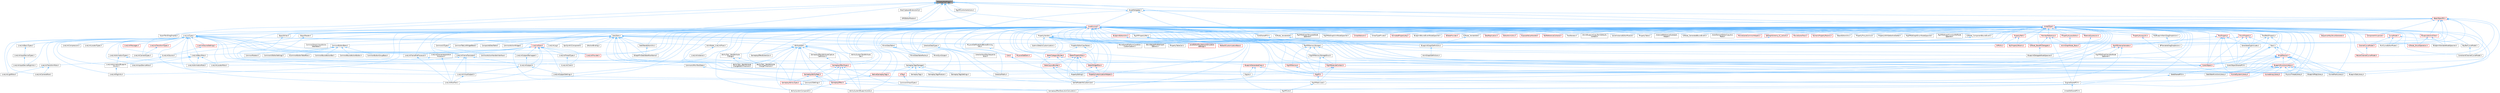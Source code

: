 digraph "PropertyPortFlags.h"
{
 // INTERACTIVE_SVG=YES
 // LATEX_PDF_SIZE
  bgcolor="transparent";
  edge [fontname=Helvetica,fontsize=10,labelfontname=Helvetica,labelfontsize=10];
  node [fontname=Helvetica,fontsize=10,shape=box,height=0.2,width=0.4];
  Node1 [id="Node000001",label="PropertyPortFlags.h",height=0.2,width=0.4,color="gray40", fillcolor="grey60", style="filled", fontcolor="black",tooltip=" "];
  Node1 -> Node2 [id="edge1_Node000001_Node000002",dir="back",color="steelblue1",style="solid",tooltip=" "];
  Node2 [id="Node000002",label="CoreSharedPCH.h",height=0.2,width=0.4,color="grey40", fillcolor="white", style="filled",URL="$d8/de5/CoreSharedPCH_8h.html",tooltip=" "];
  Node2 -> Node3 [id="edge2_Node000002_Node000003",dir="back",color="steelblue1",style="solid",tooltip=" "];
  Node3 [id="Node000003",label="CoreUObjectSharedPCH.h",height=0.2,width=0.4,color="grey40", fillcolor="white", style="filled",URL="$de/d2f/CoreUObjectSharedPCH_8h.html",tooltip=" "];
  Node3 -> Node4 [id="edge3_Node000003_Node000004",dir="back",color="steelblue1",style="solid",tooltip=" "];
  Node4 [id="Node000004",label="SlateSharedPCH.h",height=0.2,width=0.4,color="grey40", fillcolor="white", style="filled",URL="$d1/dfc/SlateSharedPCH_8h.html",tooltip=" "];
  Node4 -> Node5 [id="edge4_Node000004_Node000005",dir="back",color="steelblue1",style="solid",tooltip=" "];
  Node5 [id="Node000005",label="EngineSharedPCH.h",height=0.2,width=0.4,color="grey40", fillcolor="white", style="filled",URL="$dc/dbb/EngineSharedPCH_8h.html",tooltip=" "];
  Node5 -> Node6 [id="edge5_Node000005_Node000006",dir="back",color="steelblue1",style="solid",tooltip=" "];
  Node6 [id="Node000006",label="UnrealEdSharedPCH.h",height=0.2,width=0.4,color="grey40", fillcolor="white", style="filled",URL="$d1/de6/UnrealEdSharedPCH_8h.html",tooltip=" "];
  Node1 -> Node7 [id="edge6_Node000001_Node000007",dir="back",color="steelblue1",style="solid",tooltip=" "];
  Node7 [id="Node000007",label="DataTable.h",height=0.2,width=0.4,color="grey40", fillcolor="white", style="filled",URL="$d3/dba/DataTable_8h.html",tooltip=" "];
  Node7 -> Node8 [id="edge7_Node000007_Node000008",dir="back",color="steelblue1",style="solid",tooltip=" "];
  Node8 [id="Node000008",label="AttributeSet.h",height=0.2,width=0.4,color="grey40", fillcolor="white", style="filled",URL="$da/d01/AttributeSet_8h.html",tooltip=" "];
  Node8 -> Node9 [id="edge8_Node000008_Node000009",dir="back",color="steelblue1",style="solid",tooltip=" "];
  Node9 [id="Node000009",label="AbilitySystemBlueprintLibrary.h",height=0.2,width=0.4,color="grey40", fillcolor="white", style="filled",URL="$d5/dd6/AbilitySystemBlueprintLibrary_8h.html",tooltip=" "];
  Node8 -> Node10 [id="edge9_Node000008_Node000010",dir="back",color="steelblue1",style="solid",tooltip=" "];
  Node10 [id="Node000010",label="AbilitySystemComponent.h",height=0.2,width=0.4,color="grey40", fillcolor="white", style="filled",URL="$d0/da3/AbilitySystemComponent_8h.html",tooltip=" "];
  Node8 -> Node11 [id="edge10_Node000008_Node000011",dir="back",color="steelblue1",style="solid",tooltip=" "];
  Node11 [id="Node000011",label="AbilitySystemTestAttribute\lSet.h",height=0.2,width=0.4,color="grey40", fillcolor="white", style="filled",URL="$df/d1f/AbilitySystemTestAttributeSet_8h.html",tooltip=" "];
  Node8 -> Node12 [id="edge11_Node000008_Node000012",dir="back",color="steelblue1",style="solid",tooltip=" "];
  Node12 [id="Node000012",label="AbilityTask_WaitAttribute\lChange.h",height=0.2,width=0.4,color="grey40", fillcolor="white", style="filled",URL="$dd/d60/AbilityTask__WaitAttributeChange_8h.html",tooltip=" "];
  Node12 -> Node13 [id="edge12_Node000012_Node000013",dir="back",color="steelblue1",style="solid",tooltip=" "];
  Node13 [id="Node000013",label="AbilityTask_WaitAttribute\lChangeRatioThreshold.h",height=0.2,width=0.4,color="grey40", fillcolor="white", style="filled",URL="$de/d5e/AbilityTask__WaitAttributeChangeRatioThreshold_8h.html",tooltip=" "];
  Node12 -> Node14 [id="edge13_Node000012_Node000014",dir="back",color="steelblue1",style="solid",tooltip=" "];
  Node14 [id="Node000014",label="AbilityTask_WaitAttribute\lChangeThreshold.h",height=0.2,width=0.4,color="grey40", fillcolor="white", style="filled",URL="$db/d3e/AbilityTask__WaitAttributeChangeThreshold_8h.html",tooltip=" "];
  Node8 -> Node13 [id="edge14_Node000008_Node000013",dir="back",color="steelblue1",style="solid",tooltip=" "];
  Node8 -> Node14 [id="edge15_Node000008_Node000014",dir="back",color="steelblue1",style="solid",tooltip=" "];
  Node8 -> Node15 [id="edge16_Node000008_Node000015",dir="back",color="steelblue1",style="solid",tooltip=" "];
  Node15 [id="Node000015",label="GameplayAbilitySpec.h",height=0.2,width=0.4,color="red", fillcolor="#FFF0F0", style="filled",URL="$dd/daf/GameplayAbilitySpec_8h.html",tooltip=" "];
  Node15 -> Node10 [id="edge17_Node000015_Node000010",dir="back",color="steelblue1",style="solid",tooltip=" "];
  Node15 -> Node60 [id="edge18_Node000015_Node000060",dir="back",color="steelblue1",style="solid",tooltip=" "];
  Node60 [id="Node000060",label="GameplayAbilityTypes.h",height=0.2,width=0.4,color="red", fillcolor="#FFF0F0", style="filled",URL="$d1/dd9/GameplayAbilityTypes_8h.html",tooltip=" "];
  Node60 -> Node9 [id="edge19_Node000060_Node000009",dir="back",color="steelblue1",style="solid",tooltip=" "];
  Node15 -> Node67 [id="edge20_Node000015_Node000067",dir="back",color="steelblue1",style="solid",tooltip=" "];
  Node67 [id="Node000067",label="GameplayEffect.h",height=0.2,width=0.4,color="red", fillcolor="#FFF0F0", style="filled",URL="$d4/d15/GameplayEffect_8h.html",tooltip=" "];
  Node67 -> Node10 [id="edge21_Node000067_Node000010",dir="back",color="steelblue1",style="solid",tooltip=" "];
  Node67 -> Node78 [id="edge22_Node000067_Node000078",dir="back",color="steelblue1",style="solid",tooltip=" "];
  Node78 [id="Node000078",label="GameplayEffectExecutionCalculation.h",height=0.2,width=0.4,color="grey40", fillcolor="white", style="filled",URL="$df/d9d/GameplayEffectExecutionCalculation_8h.html",tooltip=" "];
  Node8 -> Node60 [id="edge23_Node000008_Node000060",dir="back",color="steelblue1",style="solid",tooltip=" "];
  Node8 -> Node67 [id="edge24_Node000008_Node000067",dir="back",color="steelblue1",style="solid",tooltip=" "];
  Node8 -> Node85 [id="edge25_Node000008_Node000085",dir="back",color="steelblue1",style="solid",tooltip=" "];
  Node85 [id="Node000085",label="GameplayEffectAttributeCapture\lDefinition.h",height=0.2,width=0.4,color="grey40", fillcolor="white", style="filled",URL="$dd/d62/GameplayEffectAttributeCaptureDefinition_8h.html",tooltip=" "];
  Node85 -> Node86 [id="edge26_Node000085_Node000086",dir="back",color="steelblue1",style="solid",tooltip=" "];
  Node86 [id="Node000086",label="GameplayEffectTypes.h",height=0.2,width=0.4,color="red", fillcolor="#FFF0F0", style="filled",URL="$d7/d59/GameplayEffectTypes_8h.html",tooltip=" "];
  Node86 -> Node9 [id="edge27_Node000086_Node000009",dir="back",color="steelblue1",style="solid",tooltip=" "];
  Node86 -> Node15 [id="edge28_Node000086_Node000015",dir="back",color="steelblue1",style="solid",tooltip=" "];
  Node86 -> Node60 [id="edge29_Node000086_Node000060",dir="back",color="steelblue1",style="solid",tooltip=" "];
  Node86 -> Node67 [id="edge30_Node000086_Node000067",dir="back",color="steelblue1",style="solid",tooltip=" "];
  Node86 -> Node78 [id="edge31_Node000086_Node000078",dir="back",color="steelblue1",style="solid",tooltip=" "];
  Node8 -> Node108 [id="edge32_Node000008_Node000108",dir="back",color="steelblue1",style="solid",tooltip=" "];
  Node108 [id="Node000108",label="GameplayEffectExtension.h",height=0.2,width=0.4,color="grey40", fillcolor="white", style="filled",URL="$d6/db4/GameplayEffectExtension_8h.html",tooltip=" "];
  Node8 -> Node86 [id="edge33_Node000008_Node000086",dir="back",color="steelblue1",style="solid",tooltip=" "];
  Node7 -> Node109 [id="edge34_Node000007_Node000109",dir="back",color="steelblue1",style="solid",tooltip=" "];
  Node109 [id="Node000109",label="BlueprintGraphDefinitions.h",height=0.2,width=0.4,color="grey40", fillcolor="white", style="filled",URL="$d7/d5e/BlueprintGraphDefinitions_8h.html",tooltip=" "];
  Node109 -> Node110 [id="edge35_Node000109_Node000110",dir="back",color="steelblue1",style="solid",tooltip=" "];
  Node110 [id="Node000110",label="AnimGraphDefinitions.h",height=0.2,width=0.4,color="grey40", fillcolor="white", style="filled",URL="$d9/d78/AnimGraphDefinitions_8h.html",tooltip=" "];
  Node7 -> Node111 [id="edge36_Node000007_Node000111",dir="back",color="steelblue1",style="solid",tooltip=" "];
  Node111 [id="Node000111",label="CelestialDataTypes.h",height=0.2,width=0.4,color="grey40", fillcolor="white", style="filled",URL="$d4/d10/CelestialDataTypes_8h.html",tooltip=" "];
  Node111 -> Node112 [id="edge37_Node000111_Node000112",dir="back",color="steelblue1",style="solid",tooltip=" "];
  Node112 [id="Node000112",label="CelestialMaths.h",height=0.2,width=0.4,color="grey40", fillcolor="white", style="filled",URL="$d8/d15/CelestialMaths_8h.html",tooltip=" "];
  Node111 -> Node113 [id="edge38_Node000111_Node000113",dir="back",color="steelblue1",style="solid",tooltip=" "];
  Node113 [id="Node000113",label="CelestialVaultDaySequence\lActor.h",height=0.2,width=0.4,color="grey40", fillcolor="white", style="filled",URL="$d2/dad/CelestialVaultDaySequenceActor_8h.html",tooltip=" "];
  Node7 -> Node114 [id="edge39_Node000007_Node000114",dir="back",color="steelblue1",style="solid",tooltip=" "];
  Node114 [id="Node000114",label="CommonActionWidget.h",height=0.2,width=0.4,color="grey40", fillcolor="white", style="filled",URL="$dc/dc3/CommonActionWidget_8h.html",tooltip=" "];
  Node7 -> Node115 [id="edge40_Node000007_Node000115",dir="back",color="steelblue1",style="solid",tooltip=" "];
  Node115 [id="Node000115",label="CommonButtonBase.h",height=0.2,width=0.4,color="grey40", fillcolor="white", style="filled",URL="$df/d0b/CommonButtonBase_8h.html",tooltip=" "];
  Node115 -> Node116 [id="edge41_Node000115_Node000116",dir="back",color="steelblue1",style="solid",tooltip=" "];
  Node116 [id="Node000116",label="CommonBoundActionBar.h",height=0.2,width=0.4,color="grey40", fillcolor="white", style="filled",URL="$dc/df9/CommonBoundActionBar_8h.html",tooltip=" "];
  Node115 -> Node117 [id="edge42_Node000115_Node000117",dir="back",color="steelblue1",style="solid",tooltip=" "];
  Node117 [id="Node000117",label="CommonBoundActionButton.h",height=0.2,width=0.4,color="grey40", fillcolor="white", style="filled",URL="$d1/d5d/CommonBoundActionButton_8h.html",tooltip=" "];
  Node115 -> Node118 [id="edge43_Node000115_Node000118",dir="back",color="steelblue1",style="solid",tooltip=" "];
  Node118 [id="Node000118",label="CommonButtonGroupBase.h",height=0.2,width=0.4,color="grey40", fillcolor="white", style="filled",URL="$d2/dc1/CommonButtonGroupBase_8h.html",tooltip=" "];
  Node115 -> Node119 [id="edge44_Node000115_Node000119",dir="back",color="steelblue1",style="solid",tooltip=" "];
  Node119 [id="Node000119",label="CommonRotator.h",height=0.2,width=0.4,color="grey40", fillcolor="white", style="filled",URL="$d3/d3f/CommonRotator_8h.html",tooltip=" "];
  Node115 -> Node120 [id="edge45_Node000115_Node000120",dir="back",color="steelblue1",style="solid",tooltip=" "];
  Node120 [id="Node000120",label="CommonUIEditorSettings.h",height=0.2,width=0.4,color="grey40", fillcolor="white", style="filled",URL="$dd/d37/CommonUIEditorSettings_8h.html",tooltip=" "];
  Node115 -> Node121 [id="edge46_Node000115_Node000121",dir="back",color="steelblue1",style="solid",tooltip=" "];
  Node121 [id="Node000121",label="SCommonButtonTableRow.h",height=0.2,width=0.4,color="grey40", fillcolor="white", style="filled",URL="$df/d65/SCommonButtonTableRow_8h.html",tooltip=" "];
  Node7 -> Node122 [id="edge47_Node000007_Node000122",dir="back",color="steelblue1",style="solid",tooltip=" "];
  Node122 [id="Node000122",label="CommonGenericInputAction\lDataTable.h",height=0.2,width=0.4,color="grey40", fillcolor="white", style="filled",URL="$df/da2/CommonGenericInputActionDataTable_8h.html",tooltip=" "];
  Node7 -> Node123 [id="edge48_Node000007_Node000123",dir="back",color="steelblue1",style="solid",tooltip=" "];
  Node123 [id="Node000123",label="CommonTabListWidgetBase.h",height=0.2,width=0.4,color="grey40", fillcolor="white", style="filled",URL="$db/d8e/CommonTabListWidgetBase_8h.html",tooltip=" "];
  Node7 -> Node124 [id="edge49_Node000007_Node000124",dir="back",color="steelblue1",style="solid",tooltip=" "];
  Node124 [id="Node000124",label="CommonUIInputTypes.h",height=0.2,width=0.4,color="grey40", fillcolor="white", style="filled",URL="$d5/de8/CommonUIInputTypes_8h.html",tooltip=" "];
  Node7 -> Node125 [id="edge50_Node000007_Node000125",dir="back",color="steelblue1",style="solid",tooltip=" "];
  Node125 [id="Node000125",label="CommonUIRichTextData.h",height=0.2,width=0.4,color="grey40", fillcolor="white", style="filled",URL="$dc/da8/CommonUIRichTextData_8h.html",tooltip=" "];
  Node125 -> Node126 [id="edge51_Node000125_Node000126",dir="back",color="steelblue1",style="solid",tooltip=" "];
  Node126 [id="Node000126",label="CommonUISettings.h",height=0.2,width=0.4,color="grey40", fillcolor="white", style="filled",URL="$dd/d19/CommonUISettings_8h.html",tooltip=" "];
  Node7 -> Node127 [id="edge52_Node000007_Node000127",dir="back",color="steelblue1",style="solid",tooltip=" "];
  Node127 [id="Node000127",label="CommonUITypes.h",height=0.2,width=0.4,color="grey40", fillcolor="white", style="filled",URL="$db/d2b/CommonUITypes_8h.html",tooltip=" "];
  Node127 -> Node128 [id="edge53_Node000127_Node000128",dir="back",color="steelblue1",style="solid",tooltip=" "];
  Node128 [id="Node000128",label="CommonActionHandlerInterface.h",height=0.2,width=0.4,color="grey40", fillcolor="white", style="filled",URL="$d8/d0e/CommonActionHandlerInterface_8h.html",tooltip=" "];
  Node7 -> Node129 [id="edge54_Node000007_Node000129",dir="back",color="steelblue1",style="solid",tooltip=" "];
  Node129 [id="Node000129",label="CompositeDataTable.h",height=0.2,width=0.4,color="grey40", fillcolor="white", style="filled",URL="$dd/d23/CompositeDataTable_8h.html",tooltip=" "];
  Node7 -> Node130 [id="edge55_Node000007_Node000130",dir="back",color="steelblue1",style="solid",tooltip=" "];
  Node130 [id="Node000130",label="DataTableEditorUtils.h",height=0.2,width=0.4,color="grey40", fillcolor="white", style="filled",URL="$d6/d6f/DataTableEditorUtils_8h.html",tooltip=" "];
  Node130 -> Node131 [id="edge56_Node000130_Node000131",dir="back",color="steelblue1",style="solid",tooltip=" "];
  Node131 [id="Node000131",label="SGraphPinDataTableRowName.h",height=0.2,width=0.4,color="grey40", fillcolor="white", style="filled",URL="$d3/d40/SGraphPinDataTableRowName_8h.html",tooltip=" "];
  Node7 -> Node132 [id="edge57_Node000007_Node000132",dir="back",color="steelblue1",style="solid",tooltip=" "];
  Node132 [id="Node000132",label="DataTableFunctionLibrary.h",height=0.2,width=0.4,color="grey40", fillcolor="white", style="filled",URL="$d8/df7/DataTableFunctionLibrary_8h.html",tooltip=" "];
  Node7 -> Node133 [id="edge58_Node000007_Node000133",dir="back",color="steelblue1",style="solid",tooltip=" "];
  Node133 [id="Node000133",label="Engine.h",height=0.2,width=0.4,color="grey40", fillcolor="white", style="filled",URL="$d1/d34/Public_2Engine_8h.html",tooltip=" "];
  Node7 -> Node5 [id="edge59_Node000007_Node000005",dir="back",color="steelblue1",style="solid",tooltip=" "];
  Node7 -> Node134 [id="edge60_Node000007_Node000134",dir="back",color="steelblue1",style="solid",tooltip=" "];
  Node134 [id="Node000134",label="EpicSynth1Component.h",height=0.2,width=0.4,color="grey40", fillcolor="white", style="filled",URL="$d5/d2f/EpicSynth1Component_8h.html",tooltip=" "];
  Node7 -> Node135 [id="edge61_Node000007_Node000135",dir="back",color="steelblue1",style="solid",tooltip=" "];
  Node135 [id="Node000135",label="GameplayTagsManager.h",height=0.2,width=0.4,color="grey40", fillcolor="white", style="filled",URL="$d5/dc9/GameplayTagsManager_8h.html",tooltip=" "];
  Node135 -> Node136 [id="edge62_Node000135_Node000136",dir="back",color="steelblue1",style="solid",tooltip=" "];
  Node136 [id="Node000136",label="GameplayTags.h",height=0.2,width=0.4,color="grey40", fillcolor="white", style="filled",URL="$d0/d9b/GameplayTags_8h.html",tooltip=" "];
  Node135 -> Node137 [id="edge63_Node000135_Node000137",dir="back",color="steelblue1",style="solid",tooltip=" "];
  Node137 [id="Node000137",label="GameplayTagsModule.h",height=0.2,width=0.4,color="grey40", fillcolor="white", style="filled",URL="$dc/d65/GameplayTagsModule_8h.html",tooltip=" "];
  Node135 -> Node138 [id="edge64_Node000135_Node000138",dir="back",color="steelblue1",style="solid",tooltip=" "];
  Node138 [id="Node000138",label="GameplayTagsSettings.h",height=0.2,width=0.4,color="grey40", fillcolor="white", style="filled",URL="$d0/dec/GameplayTagsSettings_8h.html",tooltip=" "];
  Node135 -> Node139 [id="edge65_Node000135_Node000139",dir="back",color="steelblue1",style="solid",tooltip=" "];
  Node139 [id="Node000139",label="NativeGameplayTags.h",height=0.2,width=0.4,color="red", fillcolor="#FFF0F0", style="filled",URL="$da/d7f/NativeGameplayTags_8h.html",tooltip=" "];
  Node139 -> Node126 [id="edge66_Node000139_Node000126",dir="back",color="steelblue1",style="solid",tooltip=" "];
  Node135 -> Node202 [id="edge67_Node000135_Node000202",dir="back",color="steelblue1",style="solid",tooltip=" "];
  Node202 [id="Node000202",label="UITag.h",height=0.2,width=0.4,color="red", fillcolor="#FFF0F0", style="filled",URL="$d4/da5/UITag_8h.html",tooltip=" "];
  Node202 -> Node124 [id="edge68_Node000202_Node000124",dir="back",color="steelblue1",style="solid",tooltip=" "];
  Node7 -> Node205 [id="edge69_Node000007_Node000205",dir="back",color="steelblue1",style="solid",tooltip=" "];
  Node205 [id="Node000205",label="MLLevelSetModelAndBonesBinning\lInfo.h",height=0.2,width=0.4,color="grey40", fillcolor="white", style="filled",URL="$d4/d98/MLLevelSetModelAndBonesBinningInfo_8h.html",tooltip=" "];
  Node205 -> Node206 [id="edge70_Node000205_Node000206",dir="back",color="steelblue1",style="solid",tooltip=" "];
  Node206 [id="Node000206",label="MLLevelSetElem.h",height=0.2,width=0.4,color="red", fillcolor="#FFF0F0", style="filled",URL="$d7/d8f/MLLevelSetElem_8h.html",tooltip=" "];
  Node7 -> Node334 [id="edge71_Node000007_Node000334",dir="back",color="steelblue1",style="solid",tooltip=" "];
  Node334 [id="Node000334",label="MirrorDataTable.h",height=0.2,width=0.4,color="grey40", fillcolor="white", style="filled",URL="$d3/d9e/MirrorDataTable_8h.html",tooltip=" "];
  Node334 -> Node335 [id="edge72_Node000334_Node000335",dir="back",color="steelblue1",style="solid",tooltip=" "];
  Node335 [id="Node000335",label="MirrorDataTableFactory.h",height=0.2,width=0.4,color="grey40", fillcolor="white", style="filled",URL="$da/d92/MirrorDataTableFactory_8h.html",tooltip=" "];
  Node334 -> Node336 [id="edge73_Node000334_Node000336",dir="back",color="steelblue1",style="solid",tooltip=" "];
  Node336 [id="Node000336",label="MirrorSyncScope.h",height=0.2,width=0.4,color="grey40", fillcolor="white", style="filled",URL="$d6/d02/MirrorSyncScope_8h.html",tooltip=" "];
  Node7 -> Node131 [id="edge74_Node000007_Node000131",dir="back",color="steelblue1",style="solid",tooltip=" "];
  Node7 -> Node204 [id="edge75_Node000007_Node000204",dir="back",color="steelblue1",style="solid",tooltip=" "];
  Node204 [id="Node000204",label="UIActionBinding.h",height=0.2,width=0.4,color="grey40", fillcolor="white", style="filled",URL="$d9/d31/UIActionBinding_8h.html",tooltip=" "];
  Node1 -> Node337 [id="edge76_Node000001_Node000337",dir="back",color="steelblue1",style="solid",tooltip=" "];
  Node337 [id="Node000337",label="ExportTextDragDropOp.h",height=0.2,width=0.4,color="grey40", fillcolor="white", style="filled",URL="$de/d5c/ExportTextDragDropOp_8h.html",tooltip=" "];
  Node1 -> Node338 [id="edge77_Node000001_Node000338",dir="back",color="steelblue1",style="solid",tooltip=" "];
  Node338 [id="Node000338",label="IHasClipboardExtensibility.h",height=0.2,width=0.4,color="grey40", fillcolor="white", style="filled",URL="$d0/d25/IHasClipboardExtensibility_8h.html",tooltip=" "];
  Node338 -> Node339 [id="edge78_Node000338_Node000339",dir="back",color="steelblue1",style="solid",tooltip=" "];
  Node339 [id="Node000339",label="UMGEditorModule.h",height=0.2,width=0.4,color="grey40", fillcolor="white", style="filled",URL="$db/d6a/UMGEditorModule_8h.html",tooltip=" "];
  Node1 -> Node340 [id="edge79_Node000001_Node000340",dir="back",color="steelblue1",style="solid",tooltip=" "];
  Node340 [id="Node000340",label="LiveLinkTypes.h",height=0.2,width=0.4,color="grey40", fillcolor="white", style="filled",URL="$d2/d4c/LiveLinkTypes_8h.html",tooltip=" "];
  Node340 -> Node341 [id="edge80_Node000340_Node000341",dir="back",color="steelblue1",style="solid",tooltip=" "];
  Node341 [id="Node000341",label="AnimNode_LiveLinkPose.h",height=0.2,width=0.4,color="grey40", fillcolor="white", style="filled",URL="$df/d09/AnimNode__LiveLinkPose_8h.html",tooltip=" "];
  Node341 -> Node342 [id="edge81_Node000341_Node000342",dir="back",color="steelblue1",style="solid",tooltip=" "];
  Node342 [id="Node000342",label="LiveLinkInstance.h",height=0.2,width=0.4,color="grey40", fillcolor="white", style="filled",URL="$d5/d97/LiveLinkInstance_8h.html",tooltip=" "];
  Node340 -> Node343 [id="edge82_Node000340_Node000343",dir="back",color="steelblue1",style="solid",tooltip=" "];
  Node343 [id="Node000343",label="ILiveLinkClient.h",height=0.2,width=0.4,color="grey40", fillcolor="white", style="filled",URL="$d6/d54/ILiveLinkClient_8h.html",tooltip=" "];
  Node340 -> Node344 [id="edge83_Node000340_Node000344",dir="back",color="steelblue1",style="solid",tooltip=" "];
  Node344 [id="Node000344",label="ILiveLinkSource.h",height=0.2,width=0.4,color="grey40", fillcolor="white", style="filled",URL="$d8/dfe/ILiveLinkSource_8h.html",tooltip=" "];
  Node344 -> Node345 [id="edge84_Node000344_Node000345",dir="back",color="steelblue1",style="solid",tooltip=" "];
  Node345 [id="Node000345",label="LiveLinkAnimationBlueprint\lStructs.h",height=0.2,width=0.4,color="grey40", fillcolor="white", style="filled",URL="$d3/de9/LiveLinkAnimationBlueprintStructs_8h.html",tooltip=" "];
  Node345 -> Node346 [id="edge85_Node000345_Node000346",dir="back",color="steelblue1",style="solid",tooltip=" "];
  Node346 [id="Node000346",label="LiveLinkRigUnits.h",height=0.2,width=0.4,color="grey40", fillcolor="white", style="filled",URL="$d4/d71/LiveLinkRigUnits_8h.html",tooltip=" "];
  Node340 -> Node347 [id="edge86_Node000340_Node000347",dir="back",color="steelblue1",style="solid",tooltip=" "];
  Node347 [id="Node000347",label="ILiveLinkSubject.h",height=0.2,width=0.4,color="grey40", fillcolor="white", style="filled",URL="$d6/d3c/ILiveLinkSubject_8h.html",tooltip=" "];
  Node347 -> Node348 [id="edge87_Node000347_Node000348",dir="back",color="steelblue1",style="solid",tooltip=" "];
  Node348 [id="Node000348",label="LiveLinkSubjectSettings.h",height=0.2,width=0.4,color="grey40", fillcolor="white", style="filled",URL="$d1/d4f/LiveLinkSubjectSettings_8h.html",tooltip=" "];
  Node347 -> Node349 [id="edge88_Node000347_Node000349",dir="back",color="steelblue1",style="solid",tooltip=" "];
  Node349 [id="Node000349",label="LiveLinkVirtualSubject.h",height=0.2,width=0.4,color="grey40", fillcolor="white", style="filled",URL="$d2/de5/LiveLinkVirtualSubject_8h.html",tooltip=" "];
  Node349 -> Node350 [id="edge89_Node000349_Node000350",dir="back",color="steelblue1",style="solid",tooltip=" "];
  Node350 [id="Node000350",label="LiveLinkRoleTrait.h",height=0.2,width=0.4,color="grey40", fillcolor="white", style="filled",URL="$d3/deb/LiveLinkRoleTrait_8h.html",tooltip=" "];
  Node340 -> Node345 [id="edge90_Node000340_Node000345",dir="back",color="steelblue1",style="solid",tooltip=" "];
  Node340 -> Node351 [id="edge91_Node000340_Node000351",dir="back",color="steelblue1",style="solid",tooltip=" "];
  Node351 [id="Node000351",label="LiveLinkAnimationRole.h",height=0.2,width=0.4,color="grey40", fillcolor="white", style="filled",URL="$de/d82/LiveLinkAnimationRole_8h.html",tooltip=" "];
  Node340 -> Node352 [id="edge92_Node000340_Node000352",dir="back",color="steelblue1",style="solid",tooltip=" "];
  Node352 [id="Node000352",label="LiveLinkAnimationTypes.h",height=0.2,width=0.4,color="grey40", fillcolor="white", style="filled",URL="$d6/d96/LiveLinkAnimationTypes_8h.html",tooltip=" "];
  Node352 -> Node345 [id="edge93_Node000352_Node000345",dir="back",color="steelblue1",style="solid",tooltip=" "];
  Node352 -> Node351 [id="edge94_Node000352_Node000351",dir="back",color="steelblue1",style="solid",tooltip=" "];
  Node340 -> Node353 [id="edge95_Node000340_Node000353",dir="back",color="steelblue1",style="solid",tooltip=" "];
  Node353 [id="Node000353",label="LiveLinkBasicRole.h",height=0.2,width=0.4,color="grey40", fillcolor="white", style="filled",URL="$d4/d3d/LiveLinkBasicRole_8h.html",tooltip=" "];
  Node353 -> Node351 [id="edge96_Node000353_Node000351",dir="back",color="steelblue1",style="solid",tooltip=" "];
  Node353 -> Node354 [id="edge97_Node000353_Node000354",dir="back",color="steelblue1",style="solid",tooltip=" "];
  Node354 [id="Node000354",label="LiveLinkInputDeviceRole.h",height=0.2,width=0.4,color="grey40", fillcolor="white", style="filled",URL="$d3/d0b/LiveLinkInputDeviceRole_8h.html",tooltip=" "];
  Node353 -> Node355 [id="edge98_Node000353_Node000355",dir="back",color="steelblue1",style="solid",tooltip=" "];
  Node355 [id="Node000355",label="LiveLinkLocatorRole.h",height=0.2,width=0.4,color="grey40", fillcolor="white", style="filled",URL="$de/d86/LiveLinkLocatorRole_8h.html",tooltip=" "];
  Node353 -> Node356 [id="edge99_Node000353_Node000356",dir="back",color="steelblue1",style="solid",tooltip=" "];
  Node356 [id="Node000356",label="LiveLinkTransformRole.h",height=0.2,width=0.4,color="grey40", fillcolor="white", style="filled",URL="$df/df4/LiveLinkTransformRole_8h.html",tooltip=" "];
  Node356 -> Node357 [id="edge100_Node000356_Node000357",dir="back",color="steelblue1",style="solid",tooltip=" "];
  Node357 [id="Node000357",label="LiveLinkCameraRole.h",height=0.2,width=0.4,color="grey40", fillcolor="white", style="filled",URL="$d7/d89/LiveLinkCameraRole_8h.html",tooltip=" "];
  Node356 -> Node358 [id="edge101_Node000356_Node000358",dir="back",color="steelblue1",style="solid",tooltip=" "];
  Node358 [id="Node000358",label="LiveLinkLightRole.h",height=0.2,width=0.4,color="grey40", fillcolor="white", style="filled",URL="$d2/d10/LiveLinkLightRole_8h.html",tooltip=" "];
  Node340 -> Node359 [id="edge102_Node000340_Node000359",dir="back",color="steelblue1",style="solid",tooltip=" "];
  Node359 [id="Node000359",label="LiveLinkBasicTypes.h",height=0.2,width=0.4,color="grey40", fillcolor="white", style="filled",URL="$da/ded/LiveLinkBasicTypes_8h.html",tooltip=" "];
  Node359 -> Node360 [id="edge103_Node000359_Node000360",dir="back",color="steelblue1",style="solid",tooltip=" "];
  Node360 [id="Node000360",label="LiveLinkInputDeviceTypes.h",height=0.2,width=0.4,color="grey40", fillcolor="white", style="filled",URL="$d3/d29/LiveLinkInputDeviceTypes_8h.html",tooltip=" "];
  Node360 -> Node361 [id="edge104_Node000360_Node000361",dir="back",color="steelblue1",style="solid",tooltip=" "];
  Node361 [id="Node000361",label="LiveLinkInputDeviceRigUnits.h",height=0.2,width=0.4,color="grey40", fillcolor="white", style="filled",URL="$d3/d64/LiveLinkInputDeviceRigUnits_8h.html",tooltip=" "];
  Node340 -> Node357 [id="edge105_Node000340_Node000357",dir="back",color="steelblue1",style="solid",tooltip=" "];
  Node340 -> Node362 [id="edge106_Node000340_Node000362",dir="back",color="steelblue1",style="solid",tooltip=" "];
  Node362 [id="Node000362",label="LiveLinkCameraTypes.h",height=0.2,width=0.4,color="grey40", fillcolor="white", style="filled",URL="$d1/df8/LiveLinkCameraTypes_8h.html",tooltip=" "];
  Node340 -> Node363 [id="edge107_Node000340_Node000363",dir="back",color="steelblue1",style="solid",tooltip=" "];
  Node363 [id="Node000363",label="LiveLinkCompression.h",height=0.2,width=0.4,color="grey40", fillcolor="white", style="filled",URL="$db/da3/LiveLinkCompression_8h.html",tooltip=" "];
  Node340 -> Node364 [id="edge108_Node000340_Node000364",dir="back",color="steelblue1",style="solid",tooltip=" "];
  Node364 [id="Node000364",label="LiveLinkFrameInterpolation\lProcessor.h",height=0.2,width=0.4,color="grey40", fillcolor="white", style="filled",URL="$d5/df9/LiveLinkFrameInterpolationProcessor_8h.html",tooltip=" "];
  Node364 -> Node351 [id="edge109_Node000364_Node000351",dir="back",color="steelblue1",style="solid",tooltip=" "];
  Node364 -> Node350 [id="edge110_Node000364_Node000350",dir="back",color="steelblue1",style="solid",tooltip=" "];
  Node340 -> Node365 [id="edge111_Node000340_Node000365",dir="back",color="steelblue1",style="solid",tooltip=" "];
  Node365 [id="Node000365",label="LiveLinkFramePreProcessor.h",height=0.2,width=0.4,color="grey40", fillcolor="white", style="filled",URL="$df/d39/LiveLinkFramePreProcessor_8h.html",tooltip=" "];
  Node365 -> Node350 [id="edge112_Node000365_Node000350",dir="back",color="steelblue1",style="solid",tooltip=" "];
  Node340 -> Node366 [id="edge113_Node000340_Node000366",dir="back",color="steelblue1",style="solid",tooltip=" "];
  Node366 [id="Node000366",label="LiveLinkFrameTranslator.h",height=0.2,width=0.4,color="grey40", fillcolor="white", style="filled",URL="$d8/df5/LiveLinkFrameTranslator_8h.html",tooltip=" "];
  Node366 -> Node347 [id="edge114_Node000366_Node000347",dir="back",color="steelblue1",style="solid",tooltip=" "];
  Node366 -> Node351 [id="edge115_Node000366_Node000351",dir="back",color="steelblue1",style="solid",tooltip=" "];
  Node366 -> Node350 [id="edge116_Node000366_Node000350",dir="back",color="steelblue1",style="solid",tooltip=" "];
  Node366 -> Node349 [id="edge117_Node000366_Node000349",dir="back",color="steelblue1",style="solid",tooltip=" "];
  Node340 -> Node361 [id="edge118_Node000340_Node000361",dir="back",color="steelblue1",style="solid",tooltip=" "];
  Node340 -> Node354 [id="edge119_Node000340_Node000354",dir="back",color="steelblue1",style="solid",tooltip=" "];
  Node340 -> Node358 [id="edge120_Node000340_Node000358",dir="back",color="steelblue1",style="solid",tooltip=" "];
  Node340 -> Node355 [id="edge121_Node000340_Node000355",dir="back",color="steelblue1",style="solid",tooltip=" "];
  Node340 -> Node367 [id="edge122_Node000340_Node000367",dir="back",color="steelblue1",style="solid",tooltip=" "];
  Node367 [id="Node000367",label="LiveLinkLocatorTypes.h",height=0.2,width=0.4,color="grey40", fillcolor="white", style="filled",URL="$dd/d89/LiveLinkLocatorTypes_8h.html",tooltip=" "];
  Node340 -> Node368 [id="edge123_Node000340_Node000368",dir="back",color="steelblue1",style="solid",tooltip=" "];
  Node368 [id="Node000368",label="LiveLinkLog.h",height=0.2,width=0.4,color="grey40", fillcolor="white", style="filled",URL="$d4/d26/LiveLinkLog_8h.html",tooltip=" "];
  Node340 -> Node369 [id="edge124_Node000340_Node000369",dir="back",color="steelblue1",style="solid",tooltip=" "];
  Node369 [id="Node000369",label="LiveLinkMessages.h",height=0.2,width=0.4,color="red", fillcolor="#FFF0F0", style="filled",URL="$d4/d98/LiveLinkMessages_8h.html",tooltip=" "];
  Node340 -> Node371 [id="edge125_Node000340_Node000371",dir="back",color="steelblue1",style="solid",tooltip=" "];
  Node371 [id="Node000371",label="LiveLinkPresetTypes.h",height=0.2,width=0.4,color="grey40", fillcolor="white", style="filled",URL="$d3/d83/LiveLinkPresetTypes_8h.html",tooltip=" "];
  Node371 -> Node343 [id="edge126_Node000371_Node000343",dir="back",color="steelblue1",style="solid",tooltip=" "];
  Node340 -> Node372 [id="edge127_Node000340_Node000372",dir="back",color="steelblue1",style="solid",tooltip=" "];
  Node372 [id="Node000372",label="LiveLinkProvider.h",height=0.2,width=0.4,color="red", fillcolor="#FFF0F0", style="filled",URL="$de/d9f/LiveLinkProvider_8h.html",tooltip=" "];
  Node340 -> Node346 [id="edge128_Node000340_Node000346",dir="back",color="steelblue1",style="solid",tooltip=" "];
  Node340 -> Node373 [id="edge129_Node000340_Node000373",dir="back",color="steelblue1",style="solid",tooltip=" "];
  Node373 [id="Node000373",label="LiveLinkRole.h",height=0.2,width=0.4,color="red", fillcolor="#FFF0F0", style="filled",URL="$d0/d32/LiveLinkRole_8h.html",tooltip=" "];
  Node373 -> Node343 [id="edge130_Node000373_Node000343",dir="back",color="steelblue1",style="solid",tooltip=" "];
  Node373 -> Node347 [id="edge131_Node000373_Node000347",dir="back",color="steelblue1",style="solid",tooltip=" "];
  Node373 -> Node353 [id="edge132_Node000373_Node000353",dir="back",color="steelblue1",style="solid",tooltip=" "];
  Node373 -> Node364 [id="edge133_Node000373_Node000364",dir="back",color="steelblue1",style="solid",tooltip=" "];
  Node373 -> Node365 [id="edge134_Node000373_Node000365",dir="back",color="steelblue1",style="solid",tooltip=" "];
  Node373 -> Node366 [id="edge135_Node000373_Node000366",dir="back",color="steelblue1",style="solid",tooltip=" "];
  Node373 -> Node371 [id="edge136_Node000373_Node000371",dir="back",color="steelblue1",style="solid",tooltip=" "];
  Node373 -> Node372 [id="edge137_Node000373_Node000372",dir="back",color="steelblue1",style="solid",tooltip=" "];
  Node373 -> Node350 [id="edge138_Node000373_Node000350",dir="back",color="steelblue1",style="solid",tooltip=" "];
  Node373 -> Node375 [id="edge139_Node000373_Node000375",dir="back",color="steelblue1",style="solid",tooltip=" "];
  Node375 [id="Node000375",label="LiveLinkSubjectRemapper.h",height=0.2,width=0.4,color="grey40", fillcolor="white", style="filled",URL="$d4/d4e/LiveLinkSubjectRemapper_8h.html",tooltip=" "];
  Node375 -> Node347 [id="edge140_Node000375_Node000347",dir="back",color="steelblue1",style="solid",tooltip=" "];
  Node373 -> Node348 [id="edge141_Node000373_Node000348",dir="back",color="steelblue1",style="solid",tooltip=" "];
  Node340 -> Node350 [id="edge142_Node000340_Node000350",dir="back",color="steelblue1",style="solid",tooltip=" "];
  Node340 -> Node376 [id="edge143_Node000340_Node000376",dir="back",color="steelblue1",style="solid",tooltip=" "];
  Node376 [id="Node000376",label="LiveLinkSourceSettings.h",height=0.2,width=0.4,color="red", fillcolor="#FFF0F0", style="filled",URL="$d2/ded/LiveLinkSourceSettings_8h.html",tooltip=" "];
  Node376 -> Node344 [id="edge144_Node000376_Node000344",dir="back",color="steelblue1",style="solid",tooltip=" "];
  Node340 -> Node375 [id="edge145_Node000340_Node000375",dir="back",color="steelblue1",style="solid",tooltip=" "];
  Node340 -> Node356 [id="edge146_Node000340_Node000356",dir="back",color="steelblue1",style="solid",tooltip=" "];
  Node340 -> Node378 [id="edge147_Node000340_Node000378",dir="back",color="steelblue1",style="solid",tooltip=" "];
  Node378 [id="Node000378",label="LiveLinkTransformTypes.h",height=0.2,width=0.4,color="red", fillcolor="#FFF0F0", style="filled",URL="$d8/d05/LiveLinkTransformTypes_8h.html",tooltip=" "];
  Node378 -> Node362 [id="edge148_Node000378_Node000362",dir="back",color="steelblue1",style="solid",tooltip=" "];
  Node340 -> Node349 [id="edge149_Node000340_Node000349",dir="back",color="steelblue1",style="solid",tooltip=" "];
  Node1 -> Node380 [id="edge150_Node000001_Node000380",dir="back",color="steelblue1",style="solid",tooltip=" "];
  Node380 [id="Node000380",label="ObjectReader.h",height=0.2,width=0.4,color="grey40", fillcolor="white", style="filled",URL="$de/d04/ObjectReader_8h.html",tooltip=" "];
  Node380 -> Node381 [id="edge151_Node000380_Node000381",dir="back",color="steelblue1",style="solid",tooltip=" "];
  Node381 [id="Node000381",label="CoreUObject.h",height=0.2,width=0.4,color="red", fillcolor="#FFF0F0", style="filled",URL="$d0/ded/CoreUObject_8h.html",tooltip=" "];
  Node381 -> Node133 [id="edge152_Node000381_Node000133",dir="back",color="steelblue1",style="solid",tooltip=" "];
  Node1 -> Node388 [id="edge153_Node000001_Node000388",dir="back",color="steelblue1",style="solid",tooltip=" "];
  Node388 [id="Node000388",label="ObjectWriter.h",height=0.2,width=0.4,color="grey40", fillcolor="white", style="filled",URL="$db/dfd/ObjectWriter_8h.html",tooltip=" "];
  Node388 -> Node381 [id="edge154_Node000388_Node000381",dir="back",color="steelblue1",style="solid",tooltip=" "];
  Node1 -> Node389 [id="edge155_Node000001_Node000389",dir="back",color="steelblue1",style="solid",tooltip=" "];
  Node389 [id="Node000389",label="PropertyHandle.h",height=0.2,width=0.4,color="grey40", fillcolor="white", style="filled",URL="$d7/d90/PropertyHandle_8h.html",tooltip=" "];
  Node389 -> Node390 [id="edge156_Node000389_Node000390",dir="back",color="steelblue1",style="solid",tooltip=" "];
  Node390 [id="Node000390",label="DetailCategoryBuilder.h",height=0.2,width=0.4,color="red", fillcolor="#FFF0F0", style="filled",URL="$d9/de8/DetailCategoryBuilder_8h.html",tooltip=" "];
  Node390 -> Node392 [id="edge157_Node000390_Node000392",dir="back",color="steelblue1",style="solid",tooltip=" "];
  Node392 [id="Node000392",label="DetailWidgetRow.h",height=0.2,width=0.4,color="red", fillcolor="#FFF0F0", style="filled",URL="$d4/d4d/DetailWidgetRow_8h.html",tooltip=" "];
  Node392 -> Node397 [id="edge158_Node000392_Node000397",dir="back",color="steelblue1",style="solid",tooltip=" "];
  Node397 [id="Node000397",label="PropertyCustomizationHelpers.h",height=0.2,width=0.4,color="red", fillcolor="#FFF0F0", style="filled",URL="$d7/dd0/PropertyCustomizationHelpers_8h.html",tooltip=" "];
  Node397 -> Node399 [id="edge159_Node000397_Node000399",dir="back",color="steelblue1",style="solid",tooltip=" "];
  Node399 [id="Node000399",label="GameModeInfoCustomizer.h",height=0.2,width=0.4,color="grey40", fillcolor="white", style="filled",URL="$d5/df3/GameModeInfoCustomizer_8h.html",tooltip=" "];
  Node392 -> Node401 [id="edge160_Node000392_Node000401",dir="back",color="steelblue1",style="solid",tooltip=" "];
  Node401 [id="Node000401",label="PropertyEditing.h",height=0.2,width=0.4,color="grey40", fillcolor="white", style="filled",URL="$d9/d30/PropertyEditing_8h.html",tooltip=" "];
  Node390 -> Node399 [id="edge161_Node000390_Node000399",dir="back",color="steelblue1",style="solid",tooltip=" "];
  Node390 -> Node401 [id="edge162_Node000390_Node000401",dir="back",color="steelblue1",style="solid",tooltip=" "];
  Node389 -> Node405 [id="edge163_Node000389_Node000405",dir="back",color="steelblue1",style="solid",tooltip=" "];
  Node405 [id="Node000405",label="DetailLayoutBuilder.h",height=0.2,width=0.4,color="red", fillcolor="#FFF0F0", style="filled",URL="$d1/df5/DetailLayoutBuilder_8h.html",tooltip=" "];
  Node405 -> Node399 [id="edge164_Node000405_Node000399",dir="back",color="steelblue1",style="solid",tooltip=" "];
  Node405 -> Node401 [id="edge165_Node000405_Node000401",dir="back",color="steelblue1",style="solid",tooltip=" "];
  Node389 -> Node392 [id="edge166_Node000389_Node000392",dir="back",color="steelblue1",style="solid",tooltip=" "];
  Node389 -> Node431 [id="edge167_Node000389_Node000431",dir="back",color="steelblue1",style="solid",tooltip=" "];
  Node431 [id="Node000431",label="DiffUtils.h",height=0.2,width=0.4,color="red", fillcolor="#FFF0F0", style="filled",URL="$d4/d91/DiffUtils_8h.html",tooltip=" "];
  Node389 -> Node439 [id="edge168_Node000389_Node000439",dir="back",color="steelblue1",style="solid",tooltip=" "];
  Node439 [id="Node000439",label="IDetailPropertyRow.h",height=0.2,width=0.4,color="red", fillcolor="#FFF0F0", style="filled",URL="$de/d40/IDetailPropertyRow_8h.html",tooltip=" "];
  Node439 -> Node405 [id="edge169_Node000439_Node000405",dir="back",color="steelblue1",style="solid",tooltip=" "];
  Node439 -> Node392 [id="edge170_Node000439_Node000392",dir="back",color="steelblue1",style="solid",tooltip=" "];
  Node439 -> Node399 [id="edge171_Node000439_Node000399",dir="back",color="steelblue1",style="solid",tooltip=" "];
  Node439 -> Node397 [id="edge172_Node000439_Node000397",dir="back",color="steelblue1",style="solid",tooltip=" "];
  Node439 -> Node401 [id="edge173_Node000439_Node000401",dir="back",color="steelblue1",style="solid",tooltip=" "];
  Node389 -> Node441 [id="edge174_Node000389_Node000441",dir="back",color="steelblue1",style="solid",tooltip=" "];
  Node441 [id="Node000441",label="IPropertyTableCell.h",height=0.2,width=0.4,color="grey40", fillcolor="white", style="filled",URL="$d1/dbb/IPropertyTableCell_8h.html",tooltip=" "];
  Node389 -> Node442 [id="edge175_Node000389_Node000442",dir="back",color="steelblue1",style="solid",tooltip=" "];
  Node442 [id="Node000442",label="LevelEditorPlayNetworkEmulation\lSettings.h",height=0.2,width=0.4,color="red", fillcolor="#FFF0F0", style="filled",URL="$d4/d35/LevelEditorPlayNetworkEmulationSettings_8h.html",tooltip=" "];
  Node389 -> Node445 [id="edge176_Node000389_Node000445",dir="back",color="steelblue1",style="solid",tooltip=" "];
  Node445 [id="Node000445",label="MediaIOCustomizationBase.h",height=0.2,width=0.4,color="red", fillcolor="#FFF0F0", style="filled",URL="$d2/dd0/MediaIOCustomizationBase_8h.html",tooltip=" "];
  Node389 -> Node451 [id="edge177_Node000389_Node000451",dir="back",color="steelblue1",style="solid",tooltip=" "];
  Node451 [id="Node000451",label="MovieScenePlatformCondition\lCustomization.h",height=0.2,width=0.4,color="grey40", fillcolor="white", style="filled",URL="$d3/d92/MovieScenePlatformConditionCustomization_8h.html",tooltip=" "];
  Node389 -> Node397 [id="edge178_Node000389_Node000397",dir="back",color="steelblue1",style="solid",tooltip=" "];
  Node389 -> Node401 [id="edge179_Node000389_Node000401",dir="back",color="steelblue1",style="solid",tooltip=" "];
  Node389 -> Node452 [id="edge180_Node000389_Node000452",dir="back",color="steelblue1",style="solid",tooltip=" "];
  Node452 [id="Node000452",label="PropertyEditorCopyPaste.h",height=0.2,width=0.4,color="grey40", fillcolor="white", style="filled",URL="$d2/de2/PropertyEditorCopyPaste_8h.html",tooltip=" "];
  Node452 -> Node390 [id="edge181_Node000452_Node000390",dir="back",color="steelblue1",style="solid",tooltip=" "];
  Node452 -> Node392 [id="edge182_Node000452_Node000392",dir="back",color="steelblue1",style="solid",tooltip=" "];
  Node389 -> Node453 [id="edge183_Node000389_Node000453",dir="back",color="steelblue1",style="solid",tooltip=" "];
  Node453 [id="Node000453",label="SSkinWeightProfileImport\lOptions.h",height=0.2,width=0.4,color="grey40", fillcolor="white", style="filled",URL="$d9/d21/SSkinWeightProfileImportOptions_8h.html",tooltip=" "];
  Node389 -> Node454 [id="edge184_Node000389_Node000454",dir="back",color="steelblue1",style="solid",tooltip=" "];
  Node454 [id="Node000454",label="SubmixDetailsCustomization.h",height=0.2,width=0.4,color="grey40", fillcolor="white", style="filled",URL="$d8/d24/SubmixDetailsCustomization_8h.html",tooltip=" "];
  Node1 -> Node455 [id="edge185_Node000001_Node000455",dir="back",color="steelblue1",style="solid",tooltip=" "];
  Node455 [id="Node000455",label="RigVMControllerActions.h",height=0.2,width=0.4,color="grey40", fillcolor="white", style="filled",URL="$d3/dc4/RigVMControllerActions_8h.html",tooltip=" "];
  Node1 -> Node456 [id="edge186_Node000001_Node000456",dir="back",color="steelblue1",style="solid",tooltip=" "];
  Node456 [id="Node000456",label="RigVMMemoryStorage.h",height=0.2,width=0.4,color="grey40", fillcolor="white", style="filled",URL="$d1/dd5/RigVMMemoryStorage_8h.html",tooltip=" "];
  Node456 -> Node457 [id="edge187_Node000456_Node000457",dir="back",color="steelblue1",style="solid",tooltip=" "];
  Node457 [id="Node000457",label="RigVM.h",height=0.2,width=0.4,color="red", fillcolor="#FFF0F0", style="filled",URL="$d0/d5e/RigVM_8h.html",tooltip=" "];
  Node457 -> Node545 [id="edge188_Node000457_Node000545",dir="back",color="steelblue1",style="solid",tooltip=" "];
  Node545 [id="Node000545",label="RigVMNativized.h",height=0.2,width=0.4,color="grey40", fillcolor="white", style="filled",URL="$df/d99/RigVMNativized_8h.html",tooltip=" "];
  Node545 -> Node546 [id="edge189_Node000545_Node000546",dir="back",color="steelblue1",style="solid",tooltip=" "];
  Node546 [id="Node000546",label="RigVMCore.h",height=0.2,width=0.4,color="grey40", fillcolor="white", style="filled",URL="$d3/dbd/RigVMCore_8h.html",tooltip=" "];
  Node456 -> Node587 [id="edge190_Node000456_Node000587",dir="back",color="steelblue1",style="solid",tooltip=" "];
  Node587 [id="Node000587",label="RigVMExecuteContext.h",height=0.2,width=0.4,color="red", fillcolor="#FFF0F0", style="filled",URL="$d8/d0d/RigVMExecuteContext_8h.html",tooltip=" "];
  Node587 -> Node457 [id="edge191_Node000587_Node000457",dir="back",color="steelblue1",style="solid",tooltip=" "];
  Node587 -> Node545 [id="edge192_Node000587_Node000545",dir="back",color="steelblue1",style="solid",tooltip=" "];
  Node456 -> Node678 [id="edge193_Node000456_Node000678",dir="back",color="steelblue1",style="solid",tooltip=" "];
  Node678 [id="Node000678",label="RigVMMemory.h",height=0.2,width=0.4,color="red", fillcolor="#FFF0F0", style="filled",URL="$d0/db7/RigVMMemory_8h.html",tooltip=" "];
  Node678 -> Node457 [id="edge194_Node000678_Node000457",dir="back",color="steelblue1",style="solid",tooltip=" "];
  Node456 -> Node679 [id="edge195_Node000456_Node000679",dir="back",color="steelblue1",style="solid",tooltip=" "];
  Node679 [id="Node000679",label="RigVMMemoryStorageStruct.h",height=0.2,width=0.4,color="grey40", fillcolor="white", style="filled",URL="$dd/d96/RigVMMemoryStorageStruct_8h.html",tooltip=" "];
  Node679 -> Node457 [id="edge196_Node000679_Node000457",dir="back",color="steelblue1",style="solid",tooltip=" "];
  Node679 -> Node587 [id="edge197_Node000679_Node000587",dir="back",color="steelblue1",style="solid",tooltip=" "];
  Node1 -> Node545 [id="edge198_Node000001_Node000545",dir="back",color="steelblue1",style="solid",tooltip=" "];
  Node1 -> Node680 [id="edge199_Node000001_Node000680",dir="back",color="steelblue1",style="solid",tooltip=" "];
  Node680 [id="Node000680",label="ScriptDelegates.h",height=0.2,width=0.4,color="grey40", fillcolor="white", style="filled",URL="$de/d81/ScriptDelegates_8h.html",tooltip=" "];
  Node680 -> Node681 [id="edge200_Node000680_Node000681",dir="back",color="steelblue1",style="solid",tooltip=" "];
  Node681 [id="Node000681",label="Core.h",height=0.2,width=0.4,color="red", fillcolor="#FFF0F0", style="filled",URL="$d6/dd7/Core_8h.html",tooltip=" "];
  Node681 -> Node381 [id="edge201_Node000681_Node000381",dir="back",color="steelblue1",style="solid",tooltip=" "];
  Node681 -> Node133 [id="edge202_Node000681_Node000133",dir="back",color="steelblue1",style="solid",tooltip=" "];
  Node680 -> Node682 [id="edge203_Node000680_Node000682",dir="back",color="steelblue1",style="solid",tooltip=" "];
  Node682 [id="Node000682",label="CoreMinimal.h",height=0.2,width=0.4,color="red", fillcolor="#FFF0F0", style="filled",URL="$d7/d67/CoreMinimal_8h.html",tooltip=" "];
  Node682 -> Node689 [id="edge204_Node000682_Node000689",dir="back",color="steelblue1",style="solid",tooltip=" "];
  Node689 [id="Node000689",label="AIDataProvider.h",height=0.2,width=0.4,color="red", fillcolor="#FFF0F0", style="filled",URL="$dd/d5b/AIDataProvider_8h.html",tooltip=" "];
  Node682 -> Node9 [id="edge205_Node000682_Node000009",dir="back",color="steelblue1",style="solid",tooltip=" "];
  Node682 -> Node10 [id="edge206_Node000682_Node000010",dir="back",color="steelblue1",style="solid",tooltip=" "];
  Node682 -> Node11 [id="edge207_Node000682_Node000011",dir="back",color="steelblue1",style="solid",tooltip=" "];
  Node682 -> Node12 [id="edge208_Node000682_Node000012",dir="back",color="steelblue1",style="solid",tooltip=" "];
  Node682 -> Node13 [id="edge209_Node000682_Node000013",dir="back",color="steelblue1",style="solid",tooltip=" "];
  Node682 -> Node14 [id="edge210_Node000682_Node000014",dir="back",color="steelblue1",style="solid",tooltip=" "];
  Node682 -> Node861 [id="edge211_Node000682_Node000861",dir="back",color="steelblue1",style="solid",tooltip=" "];
  Node861 [id="Node000861",label="ActorElementEditorCopyAnd\lPaste.h",height=0.2,width=0.4,color="grey40", fillcolor="white", style="filled",URL="$d8/dc2/ActorElementEditorCopyAndPaste_8h.html",tooltip=" "];
  Node682 -> Node963 [id="edge212_Node000682_Node000963",dir="back",color="steelblue1",style="solid",tooltip=" "];
  Node963 [id="Node000963",label="AnimGraphNode_Base.h",height=0.2,width=0.4,color="red", fillcolor="#FFF0F0", style="filled",URL="$d0/dfb/AnimGraphNode__Base_8h.html",tooltip=" "];
  Node682 -> Node341 [id="edge213_Node000682_Node000341",dir="back",color="steelblue1",style="solid",tooltip=" "];
  Node682 -> Node1328 [id="edge214_Node000682_Node001328",dir="back",color="steelblue1",style="solid",tooltip=" "];
  Node1328 [id="Node001328",label="AnimatedPropertyKey.h",height=0.2,width=0.4,color="red", fillcolor="#FFF0F0", style="filled",URL="$df/dee/AnimatedPropertyKey_8h.html",tooltip=" "];
  Node682 -> Node8 [id="edge215_Node000682_Node000008",dir="back",color="steelblue1",style="solid",tooltip=" "];
  Node682 -> Node1539 [id="edge216_Node000682_Node001539",dir="back",color="steelblue1",style="solid",tooltip=" "];
  Node1539 [id="Node001539",label="BPVariableDragDropAction.h",height=0.2,width=0.4,color="grey40", fillcolor="white", style="filled",URL="$dd/d23/BPVariableDragDropAction_8h.html",tooltip=" "];
  Node682 -> Node2650 [id="edge217_Node000682_Node002650",dir="back",color="steelblue1",style="solid",tooltip=" "];
  Node2650 [id="Node002650",label="BlueprintActionFilter.h",height=0.2,width=0.4,color="red", fillcolor="#FFF0F0", style="filled",URL="$d5/d2a/BlueprintActionFilter_8h.html",tooltip=" "];
  Node2650 -> Node2492 [id="edge218_Node002650_Node002492",dir="back",color="steelblue1",style="solid",tooltip=" "];
  Node2492 [id="Node002492",label="BlueprintVariableNodeSpawner.h",height=0.2,width=0.4,color="grey40", fillcolor="white", style="filled",URL="$db/dba/BlueprintVariableNodeSpawner_8h.html",tooltip=" "];
  Node2650 -> Node2609 [id="edge219_Node002650_Node002609",dir="back",color="steelblue1",style="solid",tooltip=" "];
  Node2609 [id="Node002609",label="K2Node_StructOperation.h",height=0.2,width=0.4,color="red", fillcolor="#FFF0F0", style="filled",URL="$d1/d1c/K2Node__StructOperation_8h.html",tooltip=" "];
  Node682 -> Node2550 [id="edge220_Node000682_Node002550",dir="back",color="steelblue1",style="solid",tooltip=" "];
  Node2550 [id="Node002550",label="BlueprintBoundEventNodeSpawner.h",height=0.2,width=0.4,color="grey40", fillcolor="white", style="filled",URL="$dc/d31/BlueprintBoundEventNodeSpawner_8h.html",tooltip=" "];
  Node682 -> Node2502 [id="edge221_Node000682_Node002502",dir="back",color="steelblue1",style="solid",tooltip=" "];
  Node2502 [id="Node002502",label="BlueprintDelegateNodeSpawner.h",height=0.2,width=0.4,color="grey40", fillcolor="white", style="filled",URL="$dc/d16/BlueprintDelegateNodeSpawner_8h.html",tooltip=" "];
  Node682 -> Node1942 [id="edge222_Node000682_Node001942",dir="back",color="steelblue1",style="solid",tooltip=" "];
  Node1942 [id="Node001942",label="BlueprintEditorUtils.h",height=0.2,width=0.4,color="red", fillcolor="#FFF0F0", style="filled",URL="$d7/d3d/BlueprintEditorUtils_8h.html",tooltip=" "];
  Node1942 -> Node399 [id="edge223_Node001942_Node000399",dir="back",color="steelblue1",style="solid",tooltip=" "];
  Node682 -> Node2670 [id="edge224_Node000682_Node002670",dir="back",color="steelblue1",style="solid",tooltip=" "];
  Node2670 [id="Node002670",label="BlueprintFunctionLibrary.h",height=0.2,width=0.4,color="red", fillcolor="#FFF0F0", style="filled",URL="$d3/d94/BlueprintFunctionLibrary_8h.html",tooltip=" "];
  Node2670 -> Node9 [id="edge225_Node002670_Node000009",dir="back",color="steelblue1",style="solid",tooltip=" "];
  Node2670 -> Node2674 [id="edge226_Node002670_Node002674",dir="back",color="steelblue1",style="solid",tooltip=" "];
  Node2674 [id="Node002674",label="BlueprintMapLibrary.h",height=0.2,width=0.4,color="grey40", fillcolor="white", style="filled",URL="$d2/d19/BlueprintMapLibrary_8h.html",tooltip=" "];
  Node2670 -> Node2677 [id="edge227_Node002670_Node002677",dir="back",color="steelblue1",style="solid",tooltip=" "];
  Node2677 [id="Node002677",label="BlueprintSetLibrary.h",height=0.2,width=0.4,color="grey40", fillcolor="white", style="filled",URL="$d2/d1a/BlueprintSetLibrary_8h.html",tooltip=" "];
  Node2670 -> Node112 [id="edge228_Node002670_Node000112",dir="back",color="steelblue1",style="solid",tooltip=" "];
  Node2670 -> Node132 [id="edge229_Node002670_Node000132",dir="back",color="steelblue1",style="solid",tooltip=" "];
  Node2670 -> Node133 [id="edge230_Node002670_Node000133",dir="back",color="steelblue1",style="solid",tooltip=" "];
  Node2670 -> Node5 [id="edge231_Node002670_Node000005",dir="back",color="steelblue1",style="solid",tooltip=" "];
  Node2670 -> Node2701 [id="edge232_Node002670_Node002701",dir="back",color="steelblue1",style="solid",tooltip=" "];
  Node2701 [id="Node002701",label="KismetArrayLibrary.h",height=0.2,width=0.4,color="red", fillcolor="#FFF0F0", style="filled",URL="$d0/d04/KismetArrayLibrary_8h.html",tooltip=" "];
  Node2670 -> Node2706 [id="edge233_Node002670_Node002706",dir="back",color="steelblue1",style="solid",tooltip=" "];
  Node2706 [id="Node002706",label="KismetMathLibrary.h",height=0.2,width=0.4,color="grey40", fillcolor="white", style="filled",URL="$d9/d07/KismetMathLibrary_8h.html",tooltip=" "];
  Node2670 -> Node2711 [id="edge234_Node002670_Node002711",dir="back",color="steelblue1",style="solid",tooltip=" "];
  Node2711 [id="Node002711",label="KismetSystemLibrary.h",height=0.2,width=0.4,color="red", fillcolor="#FFF0F0", style="filled",URL="$da/d0f/KismetSystemLibrary_8h.html",tooltip=" "];
  Node2670 -> Node2755 [id="edge235_Node002670_Node002755",dir="back",color="steelblue1",style="solid",tooltip=" "];
  Node2755 [id="Node002755",label="PhysicsThreadLibrary.h",height=0.2,width=0.4,color="grey40", fillcolor="white", style="filled",URL="$dd/df6/PhysicsThreadLibrary_8h.html",tooltip=" "];
  Node682 -> Node2791 [id="edge236_Node000682_Node002791",dir="back",color="steelblue1",style="solid",tooltip=" "];
  Node2791 [id="Node002791",label="BlueprintGeneratedClass.h",height=0.2,width=0.4,color="red", fillcolor="#FFF0F0", style="filled",URL="$d6/d77/BlueprintGeneratedClass_8h.html",tooltip=" "];
  Node2791 -> Node133 [id="edge237_Node002791_Node000133",dir="back",color="steelblue1",style="solid",tooltip=" "];
  Node2791 -> Node5 [id="edge238_Node002791_Node000005",dir="back",color="steelblue1",style="solid",tooltip=" "];
  Node2791 -> Node399 [id="edge239_Node002791_Node000399",dir="back",color="steelblue1",style="solid",tooltip=" "];
  Node682 -> Node109 [id="edge240_Node000682_Node000109",dir="back",color="steelblue1",style="solid",tooltip=" "];
  Node682 -> Node2674 [id="edge241_Node000682_Node002674",dir="back",color="steelblue1",style="solid",tooltip=" "];
  Node682 -> Node2677 [id="edge242_Node000682_Node002677",dir="back",color="steelblue1",style="solid",tooltip=" "];
  Node682 -> Node2492 [id="edge243_Node000682_Node002492",dir="back",color="steelblue1",style="solid",tooltip=" "];
  Node682 -> Node111 [id="edge244_Node000682_Node000111",dir="back",color="steelblue1",style="solid",tooltip=" "];
  Node682 -> Node112 [id="edge245_Node000682_Node000112",dir="back",color="steelblue1",style="solid",tooltip=" "];
  Node682 -> Node113 [id="edge246_Node000682_Node000113",dir="back",color="steelblue1",style="solid",tooltip=" "];
  Node682 -> Node2691 [id="edge247_Node000682_Node002691",dir="back",color="steelblue1",style="solid",tooltip=" "];
  Node2691 [id="Node002691",label="ComponentVisualizer.h",height=0.2,width=0.4,color="red", fillcolor="#FFF0F0", style="filled",URL="$d3/d9b/ComponentVisualizer_8h.html",tooltip=" "];
  Node682 -> Node681 [id="edge248_Node000682_Node000681",dir="back",color="steelblue1",style="solid",tooltip=" "];
  Node682 -> Node2 [id="edge249_Node000682_Node000002",dir="back",color="steelblue1",style="solid",tooltip=" "];
  Node682 -> Node3979 [id="edge250_Node000682_Node003979",dir="back",color="steelblue1",style="solid",tooltip=" "];
  Node3979 [id="Node003979",label="DataReplication.h",height=0.2,width=0.4,color="red", fillcolor="#FFF0F0", style="filled",URL="$d8/d2a/DataReplication_8h.html",tooltip=" "];
  Node682 -> Node130 [id="edge251_Node000682_Node000130",dir="back",color="steelblue1",style="solid",tooltip=" "];
  Node682 -> Node132 [id="edge252_Node000682_Node000132",dir="back",color="steelblue1",style="solid",tooltip=" "];
  Node682 -> Node390 [id="edge253_Node000682_Node000390",dir="back",color="steelblue1",style="solid",tooltip=" "];
  Node682 -> Node405 [id="edge254_Node000682_Node000405",dir="back",color="steelblue1",style="solid",tooltip=" "];
  Node682 -> Node392 [id="edge255_Node000682_Node000392",dir="back",color="steelblue1",style="solid",tooltip=" "];
  Node682 -> Node2494 [id="edge256_Node000682_Node002494",dir="back",color="steelblue1",style="solid",tooltip=" "];
  Node2494 [id="Node002494",label="EdGraphSchema_K2_Actions.h",height=0.2,width=0.4,color="red", fillcolor="#FFF0F0", style="filled",URL="$d8/d9c/EdGraphSchema__K2__Actions_8h.html",tooltip=" "];
  Node2494 -> Node109 [id="edge257_Node002494_Node000109",dir="back",color="steelblue1",style="solid",tooltip=" "];
  Node682 -> Node1222 [id="edge258_Node000682_Node001222",dir="back",color="steelblue1",style="solid",tooltip=" "];
  Node1222 [id="Node001222",label="EditorAnimUtils.h",height=0.2,width=0.4,color="red", fillcolor="#FFF0F0", style="filled",URL="$d1/dd4/EditorAnimUtils_8h.html",tooltip=" "];
  Node682 -> Node337 [id="edge259_Node000682_Node000337",dir="back",color="steelblue1",style="solid",tooltip=" "];
  Node682 -> Node4620 [id="edge260_Node000682_Node004620",dir="back",color="steelblue1",style="solid",tooltip=" "];
  Node4620 [id="Node004620",label="ExposedValueHandler.h",height=0.2,width=0.4,color="red", fillcolor="#FFF0F0", style="filled",URL="$df/d8c/ExposedValueHandler_8h.html",tooltip=" "];
  Node682 -> Node4478 [id="edge261_Node000682_Node004478",dir="back",color="steelblue1",style="solid",tooltip=" "];
  Node4478 [id="Node004478",label="FastReferenceCollector.h",height=0.2,width=0.4,color="red", fillcolor="#FFF0F0", style="filled",URL="$dd/d44/FastReferenceCollector_8h.html",tooltip=" "];
  Node682 -> Node4709 [id="edge262_Node000682_Node004709",dir="back",color="steelblue1",style="solid",tooltip=" "];
  Node4709 [id="Node004709",label="FieldIterator.h",height=0.2,width=0.4,color="grey40", fillcolor="white", style="filled",URL="$db/daa/FieldIterator_8h.html",tooltip=" "];
  Node682 -> Node399 [id="edge263_Node000682_Node000399",dir="back",color="steelblue1",style="solid",tooltip=" "];
  Node682 -> Node15 [id="edge264_Node000682_Node000015",dir="back",color="steelblue1",style="solid",tooltip=" "];
  Node682 -> Node60 [id="edge265_Node000682_Node000060",dir="back",color="steelblue1",style="solid",tooltip=" "];
  Node682 -> Node67 [id="edge266_Node000682_Node000067",dir="back",color="steelblue1",style="solid",tooltip=" "];
  Node682 -> Node78 [id="edge267_Node000682_Node000078",dir="back",color="steelblue1",style="solid",tooltip=" "];
  Node682 -> Node108 [id="edge268_Node000682_Node000108",dir="back",color="steelblue1",style="solid",tooltip=" "];
  Node682 -> Node86 [id="edge269_Node000682_Node000086",dir="back",color="steelblue1",style="solid",tooltip=" "];
  Node682 -> Node135 [id="edge270_Node000682_Node000135",dir="back",color="steelblue1",style="solid",tooltip=" "];
  Node682 -> Node137 [id="edge271_Node000682_Node000137",dir="back",color="steelblue1",style="solid",tooltip=" "];
  Node682 -> Node138 [id="edge272_Node000682_Node000138",dir="back",color="steelblue1",style="solid",tooltip=" "];
  Node682 -> Node5274 [id="edge273_Node000682_Node005274",dir="back",color="steelblue1",style="solid",tooltip=" "];
  Node5274 [id="Node005274",label="IAnimBlueprintCopyTermDefaults\lContext.h",height=0.2,width=0.4,color="grey40", fillcolor="white", style="filled",URL="$dc/d21/IAnimBlueprintCopyTermDefaultsContext_8h.html",tooltip=" "];
  Node682 -> Node439 [id="edge274_Node000682_Node000439",dir="back",color="steelblue1",style="solid",tooltip=" "];
  Node682 -> Node5275 [id="edge275_Node000682_Node005275",dir="back",color="steelblue1",style="solid",tooltip=" "];
  Node5275 [id="Node005275",label="ILevelInstanceEditorModule.h",height=0.2,width=0.4,color="grey40", fillcolor="white", style="filled",URL="$d4/d1d/ILevelInstanceEditorModule_8h.html",tooltip=" "];
  Node682 -> Node344 [id="edge276_Node000682_Node000344",dir="back",color="steelblue1",style="solid",tooltip=" "];
  Node682 -> Node347 [id="edge277_Node000682_Node000347",dir="back",color="steelblue1",style="solid",tooltip=" "];
  Node682 -> Node3871 [id="edge278_Node000682_Node003871",dir="back",color="steelblue1",style="solid",tooltip=" "];
  Node3871 [id="Node003871",label="IPropertyAccessEditor.h",height=0.2,width=0.4,color="red", fillcolor="#FFF0F0", style="filled",URL="$de/d40/IPropertyAccessEditor_8h.html",tooltip=" "];
  Node3871 -> Node963 [id="edge279_Node003871_Node000963",dir="back",color="steelblue1",style="solid",tooltip=" "];
  Node682 -> Node1526 [id="edge280_Node000682_Node001526",dir="back",color="steelblue1",style="solid",tooltip=" "];
  Node1526 [id="Node001526",label="IPropertyTable.h",height=0.2,width=0.4,color="grey40", fillcolor="white", style="filled",URL="$d5/d90/IPropertyTable_8h.html",tooltip=" "];
  Node682 -> Node441 [id="edge281_Node000682_Node000441",dir="back",color="steelblue1",style="solid",tooltip=" "];
  Node682 -> Node5276 [id="edge282_Node000682_Node005276",dir="back",color="steelblue1",style="solid",tooltip=" "];
  Node5276 [id="Node005276",label="InstancedReferenceSubobject\lHelper.h",height=0.2,width=0.4,color="grey40", fillcolor="white", style="filled",URL="$d5/d98/InstancedReferenceSubobjectHelper_8h.html",tooltip=" "];
  Node682 -> Node2508 [id="edge283_Node000682_Node002508",dir="back",color="steelblue1",style="solid",tooltip=" "];
  Node2508 [id="Node002508",label="K2Node_BaseMCDelegate.h",height=0.2,width=0.4,color="red", fillcolor="#FFF0F0", style="filled",URL="$dd/d9b/K2Node__BaseMCDelegate_8h.html",tooltip=" "];
  Node2508 -> Node2502 [id="edge284_Node002508_Node002502",dir="back",color="steelblue1",style="solid",tooltip=" "];
  Node682 -> Node2554 [id="edge285_Node000682_Node002554",dir="back",color="steelblue1",style="solid",tooltip=" "];
  Node2554 [id="Node002554",label="K2Node_ComponentBoundEvent.h",height=0.2,width=0.4,color="grey40", fillcolor="white", style="filled",URL="$d7/d15/K2Node__ComponentBoundEvent_8h.html",tooltip=" "];
  Node2554 -> Node109 [id="edge286_Node002554_Node000109",dir="back",color="steelblue1",style="solid",tooltip=" "];
  Node682 -> Node2555 [id="edge287_Node000682_Node002555",dir="back",color="steelblue1",style="solid",tooltip=" "];
  Node2555 [id="Node002555",label="K2Node_GeneratedBoundEvent.h",height=0.2,width=0.4,color="grey40", fillcolor="white", style="filled",URL="$d4/dc1/K2Node__GeneratedBoundEvent_8h.html",tooltip=" "];
  Node682 -> Node2609 [id="edge288_Node000682_Node002609",dir="back",color="steelblue1",style="solid",tooltip=" "];
  Node682 -> Node2621 [id="edge289_Node000682_Node002621",dir="back",color="steelblue1",style="solid",tooltip=" "];
  Node2621 [id="Node002621",label="K2Node_VariableGet.h",height=0.2,width=0.4,color="grey40", fillcolor="white", style="filled",URL="$d3/de0/K2Node__VariableGet_8h.html",tooltip=" "];
  Node2621 -> Node109 [id="edge290_Node002621_Node000109",dir="back",color="steelblue1",style="solid",tooltip=" "];
  Node682 -> Node2622 [id="edge291_Node000682_Node002622",dir="back",color="steelblue1",style="solid",tooltip=" "];
  Node2622 [id="Node002622",label="K2Node_VariableSet.h",height=0.2,width=0.4,color="grey40", fillcolor="white", style="filled",URL="$d9/d54/K2Node__VariableSet_8h.html",tooltip=" "];
  Node2622 -> Node109 [id="edge292_Node002622_Node000109",dir="back",color="steelblue1",style="solid",tooltip=" "];
  Node682 -> Node5277 [id="edge293_Node000682_Node005277",dir="back",color="steelblue1",style="solid",tooltip=" "];
  Node5277 [id="Node005277",label="KeyPropertyParams.h",height=0.2,width=0.4,color="red", fillcolor="#FFF0F0", style="filled",URL="$d8/d86/KeyPropertyParams_8h.html",tooltip=" "];
  Node682 -> Node2701 [id="edge294_Node000682_Node002701",dir="back",color="steelblue1",style="solid",tooltip=" "];
  Node682 -> Node2706 [id="edge295_Node000682_Node002706",dir="back",color="steelblue1",style="solid",tooltip=" "];
  Node682 -> Node442 [id="edge296_Node000682_Node000442",dir="back",color="steelblue1",style="solid",tooltip=" "];
  Node682 -> Node345 [id="edge297_Node000682_Node000345",dir="back",color="steelblue1",style="solid",tooltip=" "];
  Node682 -> Node364 [id="edge298_Node000682_Node000364",dir="back",color="steelblue1",style="solid",tooltip=" "];
  Node682 -> Node365 [id="edge299_Node000682_Node000365",dir="back",color="steelblue1",style="solid",tooltip=" "];
  Node682 -> Node366 [id="edge300_Node000682_Node000366",dir="back",color="steelblue1",style="solid",tooltip=" "];
  Node682 -> Node355 [id="edge301_Node000682_Node000355",dir="back",color="steelblue1",style="solid",tooltip=" "];
  Node682 -> Node368 [id="edge302_Node000682_Node000368",dir="back",color="steelblue1",style="solid",tooltip=" "];
  Node682 -> Node371 [id="edge303_Node000682_Node000371",dir="back",color="steelblue1",style="solid",tooltip=" "];
  Node682 -> Node372 [id="edge304_Node000682_Node000372",dir="back",color="steelblue1",style="solid",tooltip=" "];
  Node682 -> Node346 [id="edge305_Node000682_Node000346",dir="back",color="steelblue1",style="solid",tooltip=" "];
  Node682 -> Node373 [id="edge306_Node000682_Node000373",dir="back",color="steelblue1",style="solid",tooltip=" "];
  Node682 -> Node350 [id="edge307_Node000682_Node000350",dir="back",color="steelblue1",style="solid",tooltip=" "];
  Node682 -> Node376 [id="edge308_Node000682_Node000376",dir="back",color="steelblue1",style="solid",tooltip=" "];
  Node682 -> Node348 [id="edge309_Node000682_Node000348",dir="back",color="steelblue1",style="solid",tooltip=" "];
  Node682 -> Node340 [id="edge310_Node000682_Node000340",dir="back",color="steelblue1",style="solid",tooltip=" "];
  Node682 -> Node206 [id="edge311_Node000682_Node000206",dir="back",color="steelblue1",style="solid",tooltip=" "];
  Node682 -> Node205 [id="edge312_Node000682_Node000205",dir="back",color="steelblue1",style="solid",tooltip=" "];
  Node682 -> Node5278 [id="edge313_Node000682_Node005278",dir="back",color="steelblue1",style="solid",tooltip=" "];
  Node5278 [id="Node005278",label="MaterialExpression.h",height=0.2,width=0.4,color="red", fillcolor="#FFF0F0", style="filled",URL="$df/de6/MaterialExpression_8h.html",tooltip=" "];
  Node5278 -> Node5 [id="edge314_Node005278_Node000005",dir="back",color="steelblue1",style="solid",tooltip=" "];
  Node682 -> Node445 [id="edge315_Node000682_Node000445",dir="back",color="steelblue1",style="solid",tooltip=" "];
  Node682 -> Node2628 [id="edge316_Node000682_Node002628",dir="back",color="steelblue1",style="solid",tooltip=" "];
  Node2628 [id="Node002628",label="MemberReference.h",height=0.2,width=0.4,color="red", fillcolor="#FFF0F0", style="filled",URL="$dc/d3d/MemberReference_8h.html",tooltip=" "];
  Node2628 -> Node963 [id="edge317_Node002628_Node000963",dir="back",color="steelblue1",style="solid",tooltip=" "];
  Node2628 -> Node5 [id="edge318_Node002628_Node000005",dir="back",color="steelblue1",style="solid",tooltip=" "];
  Node2628 -> Node2508 [id="edge319_Node002628_Node002508",dir="back",color="steelblue1",style="solid",tooltip=" "];
  Node682 -> Node335 [id="edge320_Node000682_Node000335",dir="back",color="steelblue1",style="solid",tooltip=" "];
  Node682 -> Node336 [id="edge321_Node000682_Node000336",dir="back",color="steelblue1",style="solid",tooltip=" "];
  Node682 -> Node5556 [id="edge322_Node000682_Node005556",dir="back",color="steelblue1",style="solid",tooltip=" "];
  Node5556 [id="Node005556",label="MovieSceneCommonHelpers.h",height=0.2,width=0.4,color="red", fillcolor="#FFF0F0", style="filled",URL="$d9/dd2/MovieSceneCommonHelpers_8h.html",tooltip=" "];
  Node682 -> Node5587 [id="edge323_Node000682_Node005587",dir="back",color="steelblue1",style="solid",tooltip=" "];
  Node5587 [id="Node005587",label="MovieSceneTrack.h",height=0.2,width=0.4,color="red", fillcolor="#FFF0F0", style="filled",URL="$d6/db2/MovieSceneTrack_8h.html",tooltip=" "];
  Node682 -> Node1544 [id="edge324_Node000682_Node001544",dir="back",color="steelblue1",style="solid",tooltip=" "];
  Node1544 [id="Node001544",label="MyBlueprintItemDragDropAction.h",height=0.2,width=0.4,color="grey40", fillcolor="white", style="filled",URL="$da/d11/MyBlueprintItemDragDropAction_8h.html",tooltip=" "];
  Node1544 -> Node1539 [id="edge325_Node001544_Node001539",dir="back",color="steelblue1",style="solid",tooltip=" "];
  Node682 -> Node139 [id="edge326_Node000682_Node000139",dir="back",color="steelblue1",style="solid",tooltip=" "];
  Node682 -> Node5611 [id="edge327_Node000682_Node005611",dir="back",color="steelblue1",style="solid",tooltip=" "];
  Node5611 [id="Node005611",label="NumericPropertyParams.h",height=0.2,width=0.4,color="red", fillcolor="#FFF0F0", style="filled",URL="$d9/d7b/NumericPropertyParams_8h.html",tooltip=" "];
  Node682 -> Node5612 [id="edge328_Node000682_Node005612",dir="back",color="steelblue1",style="solid",tooltip=" "];
  Node5612 [id="Node005612",label="ObjectEditorUtils.h",height=0.2,width=0.4,color="grey40", fillcolor="white", style="filled",URL="$d3/d5e/ObjectEditorUtils_8h.html",tooltip=" "];
  Node682 -> Node380 [id="edge329_Node000682_Node000380",dir="back",color="steelblue1",style="solid",tooltip=" "];
  Node682 -> Node388 [id="edge330_Node000682_Node000388",dir="back",color="steelblue1",style="solid",tooltip=" "];
  Node682 -> Node2755 [id="edge331_Node000682_Node002755",dir="back",color="steelblue1",style="solid",tooltip=" "];
  Node682 -> Node5614 [id="edge332_Node000682_Node005614",dir="back",color="steelblue1",style="solid",tooltip=" "];
  Node5614 [id="Node005614",label="PropertyAccessUtil.h",height=0.2,width=0.4,color="red", fillcolor="#FFF0F0", style="filled",URL="$dd/d5d/PropertyAccessUtil_8h.html",tooltip=" "];
  Node5614 -> Node2711 [id="edge333_Node005614_Node002711",dir="back",color="steelblue1",style="solid",tooltip=" "];
  Node682 -> Node397 [id="edge334_Node000682_Node000397",dir="back",color="steelblue1",style="solid",tooltip=" "];
  Node682 -> Node389 [id="edge335_Node000682_Node000389",dir="back",color="steelblue1",style="solid",tooltip=" "];
  Node682 -> Node5616 [id="edge336_Node000682_Node005616",dir="back",color="steelblue1",style="solid",tooltip=" "];
  Node5616 [id="Node005616",label="PropertyPath.h",height=0.2,width=0.4,color="red", fillcolor="#FFF0F0", style="filled",URL="$df/d3e/PropertyPath_8h.html",tooltip=" "];
  Node5616 -> Node431 [id="edge337_Node005616_Node000431",dir="back",color="steelblue1",style="solid",tooltip=" "];
  Node5616 -> Node5277 [id="edge338_Node005616_Node005277",dir="back",color="steelblue1",style="solid",tooltip=" "];
  Node682 -> Node5617 [id="edge339_Node000682_Node005617",dir="back",color="steelblue1",style="solid",tooltip=" "];
  Node5617 [id="Node005617",label="PropertyProxyArchive.h",height=0.2,width=0.4,color="grey40", fillcolor="white", style="filled",URL="$d7/d1f/PropertyProxyArchive_8h.html",tooltip=" "];
  Node682 -> Node5619 [id="edge340_Node000682_Node005619",dir="back",color="steelblue1",style="solid",tooltip=" "];
  Node5619 [id="Node005619",label="PropertyWithSetterAndGetter.h",height=0.2,width=0.4,color="grey40", fillcolor="white", style="filled",URL="$d6/d7f/PropertyWithSetterAndGetter_8h.html",tooltip=" "];
  Node682 -> Node457 [id="edge341_Node000682_Node000457",dir="back",color="steelblue1",style="solid",tooltip=" "];
  Node682 -> Node546 [id="edge342_Node000682_Node000546",dir="back",color="steelblue1",style="solid",tooltip=" "];
  Node682 -> Node470 [id="edge343_Node000682_Node000470",dir="back",color="steelblue1",style="solid",tooltip=" "];
  Node470 [id="Node000470",label="RigVMEdGraphEnumNodeSpawner.h",height=0.2,width=0.4,color="grey40", fillcolor="white", style="filled",URL="$d3/dfd/RigVMEdGraphEnumNodeSpawner_8h.html",tooltip=" "];
  Node682 -> Node468 [id="edge344_Node000682_Node000468",dir="back",color="steelblue1",style="solid",tooltip=" "];
  Node468 [id="Node000468",label="RigVMEdGraphFunctionRefNode\lSpawner.h",height=0.2,width=0.4,color="grey40", fillcolor="white", style="filled",URL="$d3/d16/RigVMEdGraphFunctionRefNodeSpawner_8h.html",tooltip=" "];
  Node682 -> Node472 [id="edge345_Node000682_Node000472",dir="back",color="steelblue1",style="solid",tooltip=" "];
  Node472 [id="Node000472",label="RigVMEdGraphTemplateNode\lSpawner.h",height=0.2,width=0.4,color="grey40", fillcolor="white", style="filled",URL="$d9/d6c/RigVMEdGraphTemplateNodeSpawner_8h.html",tooltip=" "];
  Node682 -> Node473 [id="edge346_Node000682_Node000473",dir="back",color="steelblue1",style="solid",tooltip=" "];
  Node473 [id="Node000473",label="RigVMEdGraphUnitNodeSpawner.h",height=0.2,width=0.4,color="grey40", fillcolor="white", style="filled",URL="$d3/d6b/RigVMEdGraphUnitNodeSpawner_8h.html",tooltip=" "];
  Node682 -> Node474 [id="edge347_Node000682_Node000474",dir="back",color="steelblue1",style="solid",tooltip=" "];
  Node474 [id="Node000474",label="RigVMEdGraphVariableNode\lSpawner.h",height=0.2,width=0.4,color="grey40", fillcolor="white", style="filled",URL="$d0/d83/RigVMEdGraphVariableNodeSpawner_8h.html",tooltip=" "];
  Node682 -> Node587 [id="edge348_Node000682_Node000587",dir="back",color="steelblue1",style="solid",tooltip=" "];
  Node682 -> Node2812 [id="edge349_Node000682_Node002812",dir="back",color="steelblue1",style="solid",tooltip=" "];
  Node2812 [id="Node002812",label="RigVMExternalVariable.h",height=0.2,width=0.4,color="red", fillcolor="#FFF0F0", style="filled",URL="$d4/d6f/RigVMExternalVariable_8h.html",tooltip=" "];
  Node2812 -> Node457 [id="edge350_Node002812_Node000457",dir="back",color="steelblue1",style="solid",tooltip=" "];
  Node2812 -> Node474 [id="edge351_Node002812_Node000474",dir="back",color="steelblue1",style="solid",tooltip=" "];
  Node2812 -> Node545 [id="edge352_Node002812_Node000545",dir="back",color="steelblue1",style="solid",tooltip=" "];
  Node682 -> Node456 [id="edge353_Node000682_Node000456",dir="back",color="steelblue1",style="solid",tooltip=" "];
  Node682 -> Node5621 [id="edge354_Node000682_Node005621",dir="back",color="steelblue1",style="solid",tooltip=" "];
  Node5621 [id="Node005621",label="RigVMPropertyPath.h",height=0.2,width=0.4,color="grey40", fillcolor="white", style="filled",URL="$da/dfd/RigVMPropertyPath_8h.html",tooltip=" "];
  Node5621 -> Node457 [id="edge355_Node005621_Node000457",dir="back",color="steelblue1",style="solid",tooltip=" "];
  Node5621 -> Node456 [id="edge356_Node005621_Node000456",dir="back",color="steelblue1",style="solid",tooltip=" "];
  Node5621 -> Node679 [id="edge357_Node005621_Node000679",dir="back",color="steelblue1",style="solid",tooltip=" "];
  Node682 -> Node131 [id="edge358_Node000682_Node000131",dir="back",color="steelblue1",style="solid",tooltip=" "];
  Node682 -> Node454 [id="edge359_Node000682_Node000454",dir="back",color="steelblue1",style="solid",tooltip=" "];
  Node682 -> Node5013 [id="edge360_Node000682_Node005013",dir="back",color="steelblue1",style="solid",tooltip=" "];
  Node5013 [id="Node005013",label="UnrealNetwork.h",height=0.2,width=0.4,color="red", fillcolor="#FFF0F0", style="filled",URL="$dc/ddb/UnrealNetwork_8h.html",tooltip=" "];
  Node682 -> Node5625 [id="edge361_Node000682_Node005625",dir="back",color="steelblue1",style="solid",tooltip=" "];
  Node5625 [id="Node005625",label="UnrealTypePrivate.h",height=0.2,width=0.4,color="grey40", fillcolor="white", style="filled",URL="$d0/d8d/UnrealTypePrivate_8h.html",tooltip=" "];
  Node680 -> Node2 [id="edge362_Node000680_Node000002",dir="back",color="steelblue1",style="solid",tooltip=" "];
  Node680 -> Node5245 [id="edge363_Node000680_Node005245",dir="back",color="steelblue1",style="solid",tooltip=" "];
  Node5245 [id="Node005245",label="UnrealType.h",height=0.2,width=0.4,color="red", fillcolor="#FFF0F0", style="filled",URL="$d6/d2f/UnrealType_8h.html",tooltip=" "];
  Node5245 -> Node689 [id="edge364_Node005245_Node000689",dir="back",color="steelblue1",style="solid",tooltip=" "];
  Node5245 -> Node861 [id="edge365_Node005245_Node000861",dir="back",color="steelblue1",style="solid",tooltip=" "];
  Node5245 -> Node963 [id="edge366_Node005245_Node000963",dir="back",color="steelblue1",style="solid",tooltip=" "];
  Node5245 -> Node1328 [id="edge367_Node005245_Node001328",dir="back",color="steelblue1",style="solid",tooltip=" "];
  Node5245 -> Node8 [id="edge368_Node005245_Node000008",dir="back",color="steelblue1",style="solid",tooltip=" "];
  Node5245 -> Node1539 [id="edge369_Node005245_Node001539",dir="back",color="steelblue1",style="solid",tooltip=" "];
  Node5245 -> Node4881 [id="edge370_Node005245_Node004881",dir="back",color="steelblue1",style="solid",tooltip=" "];
  Node4881 [id="Node004881",label="BezierChannelCurveModel.h",height=0.2,width=0.4,color="red", fillcolor="#FFF0F0", style="filled",URL="$d3/d63/BezierChannelCurveModel_8h.html",tooltip=" "];
  Node5245 -> Node2650 [id="edge371_Node005245_Node002650",dir="back",color="steelblue1",style="solid",tooltip=" "];
  Node5245 -> Node2550 [id="edge372_Node005245_Node002550",dir="back",color="steelblue1",style="solid",tooltip=" "];
  Node5245 -> Node2502 [id="edge373_Node005245_Node002502",dir="back",color="steelblue1",style="solid",tooltip=" "];
  Node5245 -> Node1942 [id="edge374_Node005245_Node001942",dir="back",color="steelblue1",style="solid",tooltip=" "];
  Node5245 -> Node2670 [id="edge375_Node005245_Node002670",dir="back",color="steelblue1",style="solid",tooltip=" "];
  Node5245 -> Node2791 [id="edge376_Node005245_Node002791",dir="back",color="steelblue1",style="solid",tooltip=" "];
  Node5245 -> Node2674 [id="edge377_Node005245_Node002674",dir="back",color="steelblue1",style="solid",tooltip=" "];
  Node5245 -> Node2677 [id="edge378_Node005245_Node002677",dir="back",color="steelblue1",style="solid",tooltip=" "];
  Node5245 -> Node2492 [id="edge379_Node005245_Node002492",dir="back",color="steelblue1",style="solid",tooltip=" "];
  Node5245 -> Node4887 [id="edge380_Node005245_Node004887",dir="back",color="steelblue1",style="solid",tooltip=" "];
  Node4887 [id="Node004887",label="ChannelCurveModel.h",height=0.2,width=0.4,color="red", fillcolor="#FFF0F0", style="filled",URL="$de/dfa/ChannelCurveModel_8h.html",tooltip=" "];
  Node4887 -> Node4881 [id="edge381_Node004887_Node004881",dir="back",color="steelblue1",style="solid",tooltip=" "];
  Node5245 -> Node2691 [id="edge382_Node005245_Node002691",dir="back",color="steelblue1",style="solid",tooltip=" "];
  Node5245 -> Node1388 [id="edge383_Node005245_Node001388",dir="back",color="steelblue1",style="solid",tooltip=" "];
  Node1388 [id="Node001388",label="ConstraintChannelCurveModel.h",height=0.2,width=0.4,color="grey40", fillcolor="white", style="filled",URL="$d9/d5f/ConstraintChannelCurveModel_8h.html",tooltip=" "];
  Node5245 -> Node381 [id="edge384_Node005245_Node000381",dir="back",color="steelblue1",style="solid",tooltip=" "];
  Node5245 -> Node3 [id="edge385_Node005245_Node000003",dir="back",color="steelblue1",style="solid",tooltip=" "];
  Node5245 -> Node5246 [id="edge386_Node005245_Node005246",dir="back",color="steelblue1",style="solid",tooltip=" "];
  Node5246 [id="Node005246",label="CurveModel.h",height=0.2,width=0.4,color="red", fillcolor="#FFF0F0", style="filled",URL="$de/d1c/CurveModel_8h.html",tooltip=" "];
  Node5246 -> Node4887 [id="edge387_Node005246_Node004887",dir="back",color="steelblue1",style="solid",tooltip=" "];
  Node5246 -> Node5248 [id="edge388_Node005246_Node005248",dir="back",color="steelblue1",style="solid",tooltip=" "];
  Node5248 [id="Node005248",label="KeyBarCurveModel.h",height=0.2,width=0.4,color="grey40", fillcolor="white", style="filled",URL="$d7/da1/KeyBarCurveModel_8h.html",tooltip=" "];
  Node5248 -> Node1388 [id="edge389_Node005248_Node001388",dir="back",color="steelblue1",style="solid",tooltip=" "];
  Node5246 -> Node5250 [id="edge390_Node005246_Node005250",dir="back",color="steelblue1",style="solid",tooltip=" "];
  Node5250 [id="Node005250",label="RichCurveEditorModel.h",height=0.2,width=0.4,color="grey40", fillcolor="white", style="filled",URL="$d9/d48/RichCurveEditorModel_8h.html",tooltip=" "];
  Node5245 -> Node3979 [id="edge391_Node005245_Node003979",dir="back",color="steelblue1",style="solid",tooltip=" "];
  Node5245 -> Node7 [id="edge392_Node005245_Node000007",dir="back",color="steelblue1",style="solid",tooltip=" "];
  Node5245 -> Node132 [id="edge393_Node005245_Node000132",dir="back",color="steelblue1",style="solid",tooltip=" "];
  Node5245 -> Node431 [id="edge394_Node005245_Node000431",dir="back",color="steelblue1",style="solid",tooltip=" "];
  Node5245 -> Node2494 [id="edge395_Node005245_Node002494",dir="back",color="steelblue1",style="solid",tooltip=" "];
  Node5245 -> Node1222 [id="edge396_Node005245_Node001222",dir="back",color="steelblue1",style="solid",tooltip=" "];
  Node5245 -> Node5251 [id="edge397_Node005245_Node005251",dir="back",color="steelblue1",style="solid",tooltip=" "];
  Node5251 [id="Node005251",label="EnumProperty.h",height=0.2,width=0.4,color="red", fillcolor="#FFF0F0", style="filled",URL="$de/d91/EnumProperty_8h.html",tooltip=" "];
  Node5251 -> Node381 [id="edge398_Node005251_Node000381",dir="back",color="steelblue1",style="solid",tooltip=" "];
  Node5251 -> Node5252 [id="edge399_Node005251_Node005252",dir="back",color="steelblue1",style="solid",tooltip=" "];
  Node5252 [id="Node005252",label="GeneratedCppIncludes.h",height=0.2,width=0.4,color="grey40", fillcolor="white", style="filled",URL="$d5/d24/GeneratedCppIncludes_8h.html",tooltip=" "];
  Node5252 -> Node3 [id="edge400_Node005252_Node000003",dir="back",color="steelblue1",style="solid",tooltip=" "];
  Node5251 -> Node456 [id="edge401_Node005251_Node000456",dir="back",color="steelblue1",style="solid",tooltip=" "];
  Node5251 -> Node5253 [id="edge402_Node005251_Node005253",dir="back",color="steelblue1",style="solid",tooltip=" "];
  Node5253 [id="Node005253",label="Stack.h",height=0.2,width=0.4,color="grey40", fillcolor="white", style="filled",URL="$dc/db6/Stack_8h.html",tooltip=" "];
  Node5253 -> Node381 [id="edge403_Node005253_Node000381",dir="back",color="steelblue1",style="solid",tooltip=" "];
  Node5253 -> Node3 [id="edge404_Node005253_Node000003",dir="back",color="steelblue1",style="solid",tooltip=" "];
  Node5253 -> Node2706 [id="edge405_Node005253_Node002706",dir="back",color="steelblue1",style="solid",tooltip=" "];
  Node5253 -> Node5254 [id="edge406_Node005253_Node005254",dir="back",color="steelblue1",style="solid",tooltip=" "];
  Node5254 [id="Node005254",label="ScriptMacros.h",height=0.2,width=0.4,color="red", fillcolor="#FFF0F0", style="filled",URL="$d9/d99/ScriptMacros_8h.html",tooltip=" "];
  Node5254 -> Node2670 [id="edge407_Node005254_Node002670",dir="back",color="steelblue1",style="solid",tooltip=" "];
  Node5254 -> Node2674 [id="edge408_Node005254_Node002674",dir="back",color="steelblue1",style="solid",tooltip=" "];
  Node5254 -> Node2677 [id="edge409_Node005254_Node002677",dir="back",color="steelblue1",style="solid",tooltip=" "];
  Node5254 -> Node381 [id="edge410_Node005254_Node000381",dir="back",color="steelblue1",style="solid",tooltip=" "];
  Node5254 -> Node3 [id="edge411_Node005254_Node000003",dir="back",color="steelblue1",style="solid",tooltip=" "];
  Node5254 -> Node132 [id="edge412_Node005254_Node000132",dir="back",color="steelblue1",style="solid",tooltip=" "];
  Node5254 -> Node135 [id="edge413_Node005254_Node000135",dir="back",color="steelblue1",style="solid",tooltip=" "];
  Node5254 -> Node2701 [id="edge414_Node005254_Node002701",dir="back",color="steelblue1",style="solid",tooltip=" "];
  Node5254 -> Node2706 [id="edge415_Node005254_Node002706",dir="back",color="steelblue1",style="solid",tooltip=" "];
  Node5254 -> Node2711 [id="edge416_Node005254_Node002711",dir="back",color="steelblue1",style="solid",tooltip=" "];
  Node5254 -> Node2755 [id="edge417_Node005254_Node002755",dir="back",color="steelblue1",style="solid",tooltip=" "];
  Node5245 -> Node4620 [id="edge418_Node005245_Node004620",dir="back",color="steelblue1",style="solid",tooltip=" "];
  Node5245 -> Node4478 [id="edge419_Node005245_Node004478",dir="back",color="steelblue1",style="solid",tooltip=" "];
  Node5245 -> Node4709 [id="edge420_Node005245_Node004709",dir="back",color="steelblue1",style="solid",tooltip=" "];
  Node5245 -> Node5271 [id="edge421_Node005245_Node005271",dir="back",color="steelblue1",style="solid",tooltip=" "];
  Node5271 [id="Node005271",label="FieldPathProperty.h",height=0.2,width=0.4,color="grey40", fillcolor="white", style="filled",URL="$d9/d38/FieldPathProperty_8h.html",tooltip=" "];
  Node5271 -> Node381 [id="edge422_Node005271_Node000381",dir="back",color="steelblue1",style="solid",tooltip=" "];
  Node5271 -> Node5252 [id="edge423_Node005271_Node005252",dir="back",color="steelblue1",style="solid",tooltip=" "];
  Node5271 -> Node5254 [id="edge424_Node005271_Node005254",dir="back",color="steelblue1",style="solid",tooltip=" "];
  Node5245 -> Node399 [id="edge425_Node005245_Node000399",dir="back",color="steelblue1",style="solid",tooltip=" "];
  Node5245 -> Node78 [id="edge426_Node005245_Node000078",dir="back",color="steelblue1",style="solid",tooltip=" "];
  Node5245 -> Node5252 [id="edge427_Node005245_Node005252",dir="back",color="steelblue1",style="solid",tooltip=" "];
  Node5245 -> Node5274 [id="edge428_Node005245_Node005274",dir="back",color="steelblue1",style="solid",tooltip=" "];
  Node5245 -> Node5275 [id="edge429_Node005245_Node005275",dir="back",color="steelblue1",style="solid",tooltip=" "];
  Node5245 -> Node3871 [id="edge430_Node005245_Node003871",dir="back",color="steelblue1",style="solid",tooltip=" "];
  Node5245 -> Node1526 [id="edge431_Node005245_Node001526",dir="back",color="steelblue1",style="solid",tooltip=" "];
  Node5245 -> Node5276 [id="edge432_Node005245_Node005276",dir="back",color="steelblue1",style="solid",tooltip=" "];
  Node5245 -> Node2508 [id="edge433_Node005245_Node002508",dir="back",color="steelblue1",style="solid",tooltip=" "];
  Node5245 -> Node2554 [id="edge434_Node005245_Node002554",dir="back",color="steelblue1",style="solid",tooltip=" "];
  Node5245 -> Node2555 [id="edge435_Node005245_Node002555",dir="back",color="steelblue1",style="solid",tooltip=" "];
  Node5245 -> Node2609 [id="edge436_Node005245_Node002609",dir="back",color="steelblue1",style="solid",tooltip=" "];
  Node5245 -> Node2621 [id="edge437_Node005245_Node002621",dir="back",color="steelblue1",style="solid",tooltip=" "];
  Node5245 -> Node2622 [id="edge438_Node005245_Node002622",dir="back",color="steelblue1",style="solid",tooltip=" "];
  Node5245 -> Node5248 [id="edge439_Node005245_Node005248",dir="back",color="steelblue1",style="solid",tooltip=" "];
  Node5245 -> Node5277 [id="edge440_Node005245_Node005277",dir="back",color="steelblue1",style="solid",tooltip=" "];
  Node5245 -> Node2701 [id="edge441_Node005245_Node002701",dir="back",color="steelblue1",style="solid",tooltip=" "];
  Node5245 -> Node2706 [id="edge442_Node005245_Node002706",dir="back",color="steelblue1",style="solid",tooltip=" "];
  Node5245 -> Node2711 [id="edge443_Node005245_Node002711",dir="back",color="steelblue1",style="solid",tooltip=" "];
  Node5245 -> Node5278 [id="edge444_Node005245_Node005278",dir="back",color="steelblue1",style="solid",tooltip=" "];
  Node5245 -> Node2628 [id="edge445_Node005245_Node002628",dir="back",color="steelblue1",style="solid",tooltip=" "];
  Node5245 -> Node5556 [id="edge446_Node005245_Node005556",dir="back",color="steelblue1",style="solid",tooltip=" "];
  Node5245 -> Node5587 [id="edge447_Node005245_Node005587",dir="back",color="steelblue1",style="solid",tooltip=" "];
  Node5245 -> Node1544 [id="edge448_Node005245_Node001544",dir="back",color="steelblue1",style="solid",tooltip=" "];
  Node5245 -> Node5611 [id="edge449_Node005245_Node005611",dir="back",color="steelblue1",style="solid",tooltip=" "];
  Node5245 -> Node5612 [id="edge450_Node005245_Node005612",dir="back",color="steelblue1",style="solid",tooltip=" "];
  Node5245 -> Node2755 [id="edge451_Node005245_Node002755",dir="back",color="steelblue1",style="solid",tooltip=" "];
  Node5245 -> Node5614 [id="edge452_Node005245_Node005614",dir="back",color="steelblue1",style="solid",tooltip=" "];
  Node5245 -> Node389 [id="edge453_Node005245_Node000389",dir="back",color="steelblue1",style="solid",tooltip=" "];
  Node5245 -> Node5616 [id="edge454_Node005245_Node005616",dir="back",color="steelblue1",style="solid",tooltip=" "];
  Node5245 -> Node5617 [id="edge455_Node005245_Node005617",dir="back",color="steelblue1",style="solid",tooltip=" "];
  Node5245 -> Node5619 [id="edge456_Node005245_Node005619",dir="back",color="steelblue1",style="solid",tooltip=" "];
  Node5245 -> Node5250 [id="edge457_Node005245_Node005250",dir="back",color="steelblue1",style="solid",tooltip=" "];
  Node5245 -> Node457 [id="edge458_Node005245_Node000457",dir="back",color="steelblue1",style="solid",tooltip=" "];
  Node5245 -> Node470 [id="edge459_Node005245_Node000470",dir="back",color="steelblue1",style="solid",tooltip=" "];
  Node5245 -> Node468 [id="edge460_Node005245_Node000468",dir="back",color="steelblue1",style="solid",tooltip=" "];
  Node5245 -> Node472 [id="edge461_Node005245_Node000472",dir="back",color="steelblue1",style="solid",tooltip=" "];
  Node5245 -> Node473 [id="edge462_Node005245_Node000473",dir="back",color="steelblue1",style="solid",tooltip=" "];
  Node5245 -> Node474 [id="edge463_Node005245_Node000474",dir="back",color="steelblue1",style="solid",tooltip=" "];
  Node5245 -> Node587 [id="edge464_Node005245_Node000587",dir="back",color="steelblue1",style="solid",tooltip=" "];
  Node5245 -> Node2812 [id="edge465_Node005245_Node002812",dir="back",color="steelblue1",style="solid",tooltip=" "];
  Node5245 -> Node456 [id="edge466_Node005245_Node000456",dir="back",color="steelblue1",style="solid",tooltip=" "];
  Node5245 -> Node5621 [id="edge467_Node005245_Node005621",dir="back",color="steelblue1",style="solid",tooltip=" "];
  Node5245 -> Node5254 [id="edge468_Node005245_Node005254",dir="back",color="steelblue1",style="solid",tooltip=" "];
  Node5245 -> Node4760 [id="edge469_Node005245_Node004760",dir="back",color="steelblue1",style="solid",tooltip=" "];
  Node4760 [id="Node004760",label="SequencerKeyStructGenerator.h",height=0.2,width=0.4,color="red", fillcolor="#FFF0F0", style="filled",URL="$d1/df1/SequencerKeyStructGenerator_8h.html",tooltip=" "];
  Node5245 -> Node5253 [id="edge470_Node005245_Node005253",dir="back",color="steelblue1",style="solid",tooltip=" "];
  Node5245 -> Node5623 [id="edge471_Node005245_Node005623",dir="back",color="steelblue1",style="solid",tooltip=" "];
  Node5623 [id="Node005623",label="TextProperty.h",height=0.2,width=0.4,color="red", fillcolor="#FFF0F0", style="filled",URL="$d5/d51/TextProperty_8h.html",tooltip=" "];
  Node5623 -> Node381 [id="edge472_Node005623_Node000381",dir="back",color="steelblue1",style="solid",tooltip=" "];
  Node5623 -> Node3 [id="edge473_Node005623_Node000003",dir="back",color="steelblue1",style="solid",tooltip=" "];
  Node5623 -> Node5252 [id="edge474_Node005623_Node005252",dir="back",color="steelblue1",style="solid",tooltip=" "];
  Node5623 -> Node2711 [id="edge475_Node005623_Node002711",dir="back",color="steelblue1",style="solid",tooltip=" "];
  Node5623 -> Node2812 [id="edge476_Node005623_Node002812",dir="back",color="steelblue1",style="solid",tooltip=" "];
  Node5245 -> Node5013 [id="edge477_Node005245_Node005013",dir="back",color="steelblue1",style="solid",tooltip=" "];
  Node5245 -> Node5625 [id="edge478_Node005245_Node005625",dir="back",color="steelblue1",style="solid",tooltip=" "];
  Node680 -> Node4874 [id="edge479_Node000680_Node004874",dir="back",color="steelblue1",style="solid",tooltip=" "];
  Node4874 [id="Node004874",label="WeakObjectPtr.h",height=0.2,width=0.4,color="red", fillcolor="#FFF0F0", style="filled",URL="$d6/d96/WeakObjectPtr_8h.html",tooltip=" "];
  Node4874 -> Node1539 [id="edge480_Node004874_Node001539",dir="back",color="steelblue1",style="solid",tooltip=" "];
  Node4874 -> Node4881 [id="edge481_Node004874_Node004881",dir="back",color="steelblue1",style="solid",tooltip=" "];
  Node4874 -> Node2650 [id="edge482_Node004874_Node002650",dir="back",color="steelblue1",style="solid",tooltip=" "];
  Node4874 -> Node4887 [id="edge483_Node004874_Node004887",dir="back",color="steelblue1",style="solid",tooltip=" "];
  Node4874 -> Node2691 [id="edge484_Node004874_Node002691",dir="back",color="steelblue1",style="solid",tooltip=" "];
  Node4874 -> Node1388 [id="edge485_Node004874_Node001388",dir="back",color="steelblue1",style="solid",tooltip=" "];
  Node4874 -> Node381 [id="edge486_Node004874_Node000381",dir="back",color="steelblue1",style="solid",tooltip=" "];
  Node4874 -> Node3 [id="edge487_Node004874_Node000003",dir="back",color="steelblue1",style="solid",tooltip=" "];
  Node4874 -> Node2494 [id="edge488_Node004874_Node002494",dir="back",color="steelblue1",style="solid",tooltip=" "];
  Node4874 -> Node5250 [id="edge489_Node004874_Node005250",dir="back",color="steelblue1",style="solid",tooltip=" "];
  Node4874 -> Node5245 [id="edge490_Node004874_Node005245",dir="back",color="steelblue1",style="solid",tooltip=" "];
  Node1 -> Node5245 [id="edge491_Node000001_Node005245",dir="back",color="steelblue1",style="solid",tooltip=" "];
}
